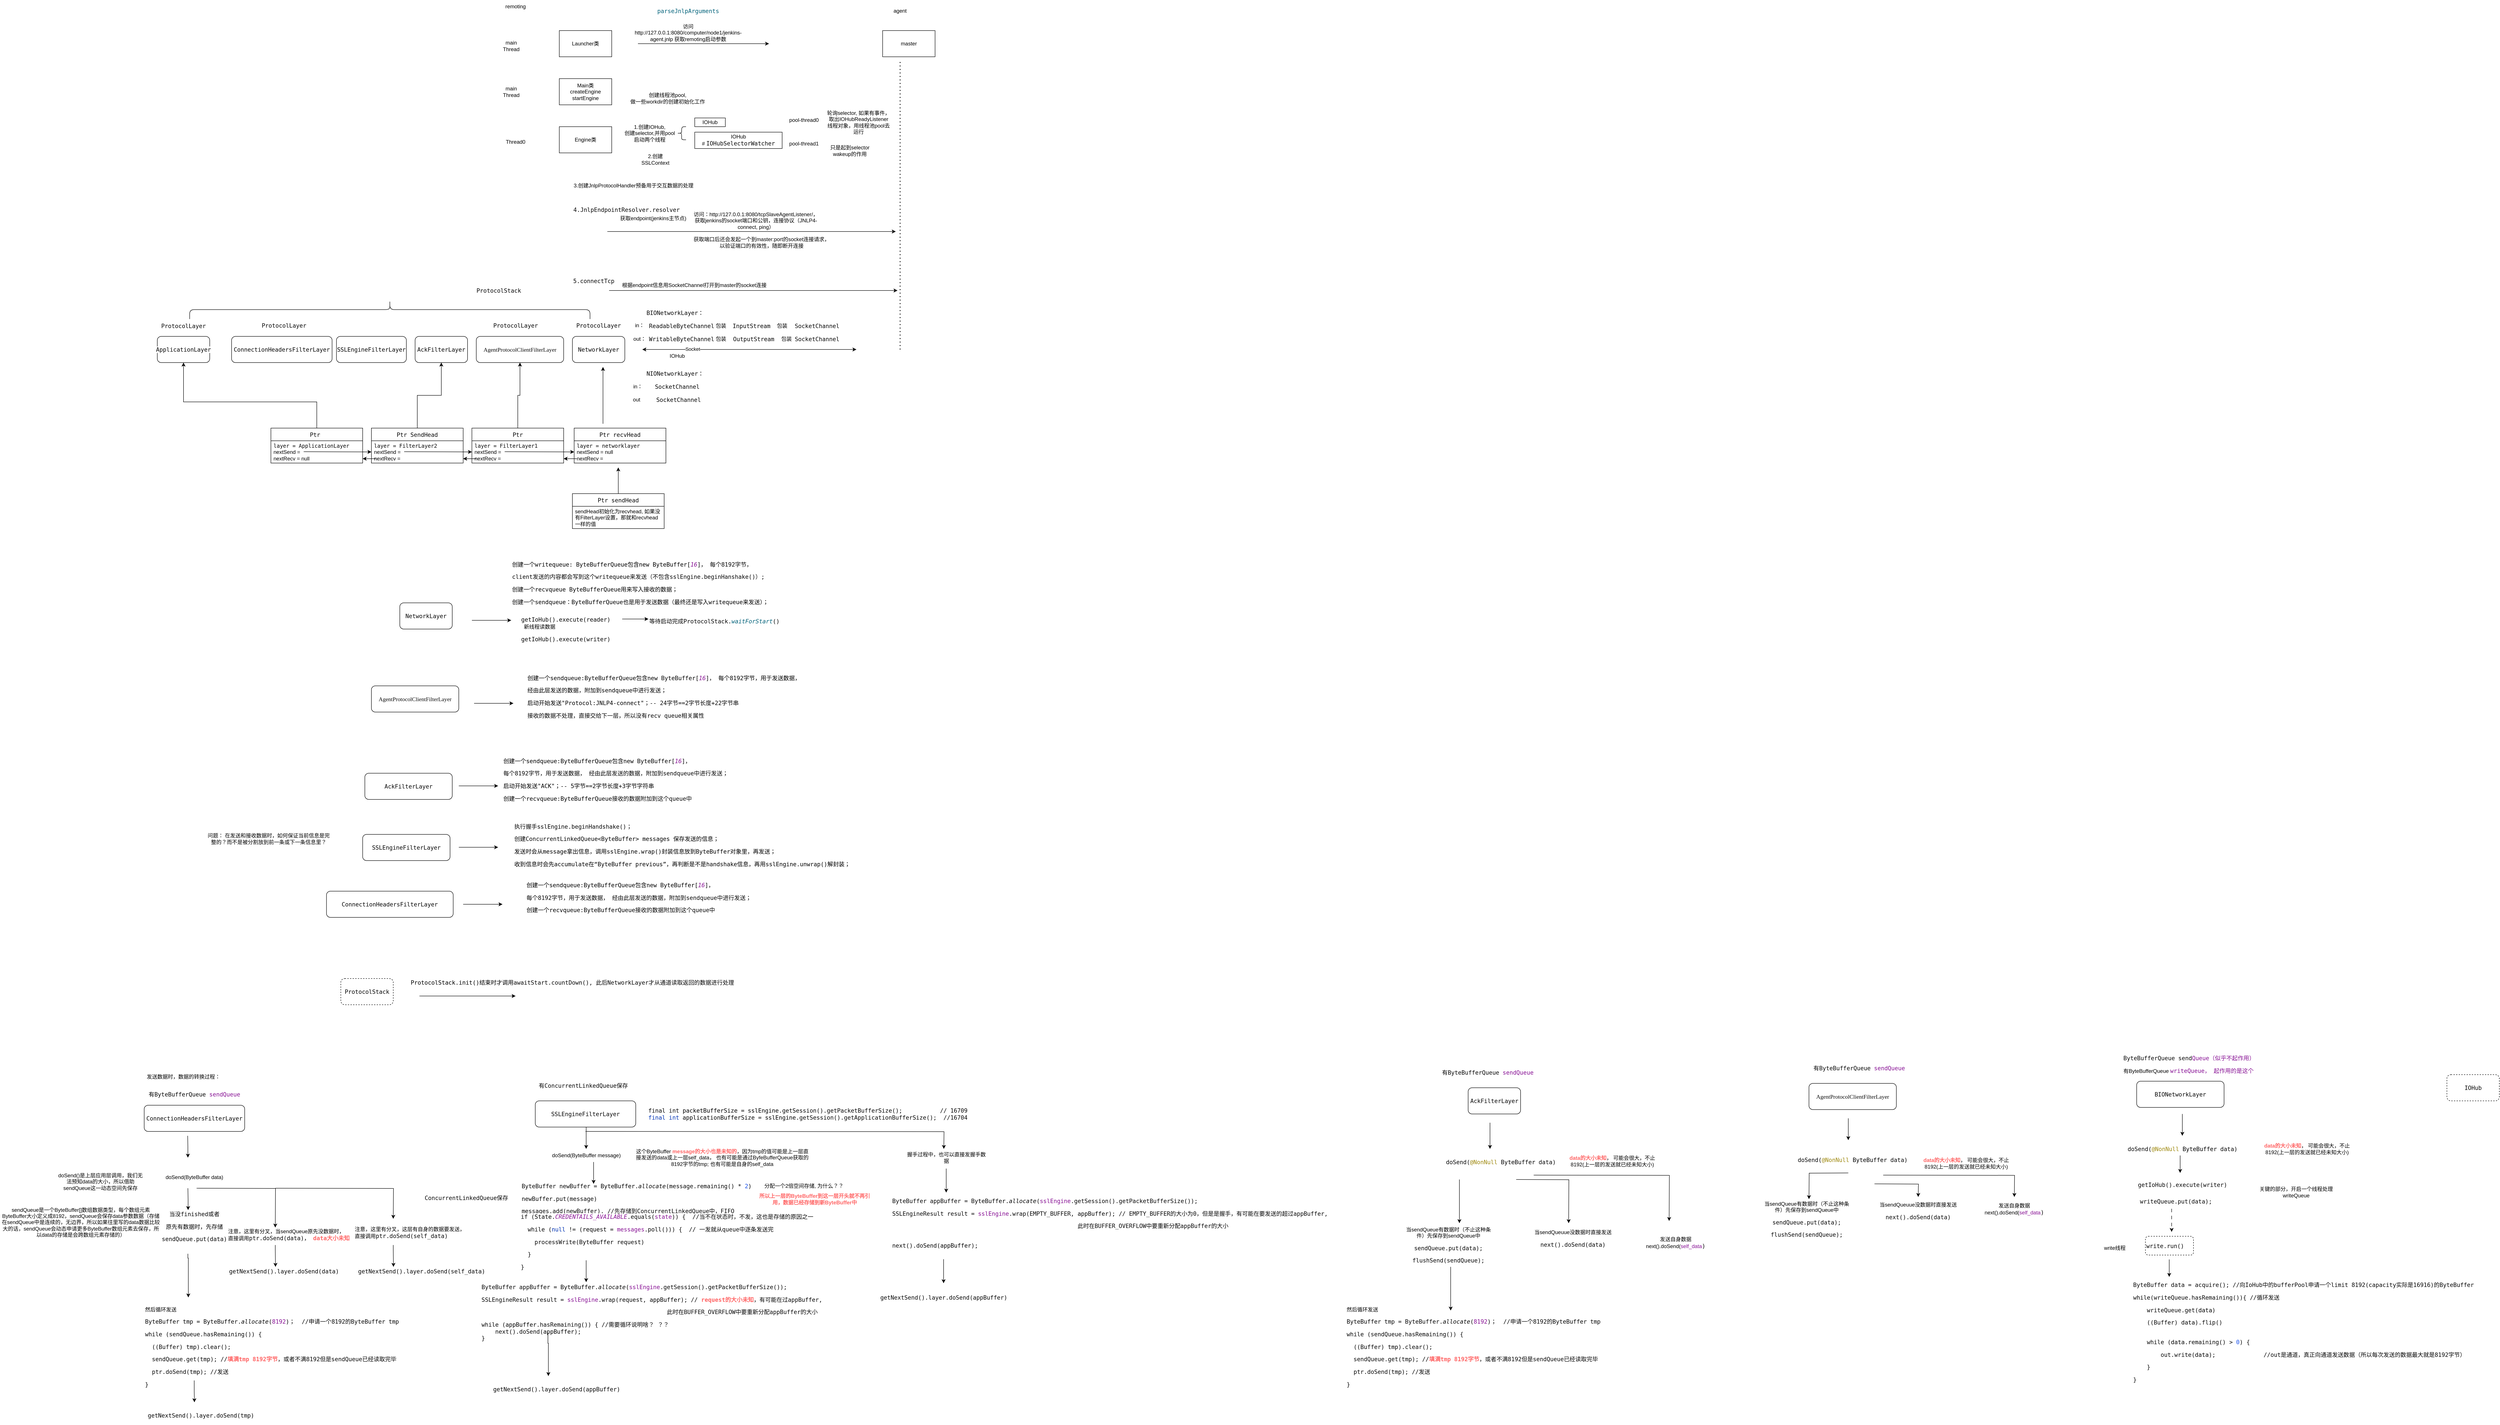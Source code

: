 <mxfile version="22.1.8" type="github">
  <diagram name="第 1 页" id="0g3aWzYnLtcXMj87QazC">
    <mxGraphModel dx="2608" dy="530" grid="1" gridSize="10" guides="1" tooltips="1" connect="1" arrows="1" fold="1" page="1" pageScale="1" pageWidth="827" pageHeight="1169" math="0" shadow="0">
      <root>
        <mxCell id="0" />
        <mxCell id="1" parent="0" />
        <mxCell id="qVIc31OxtEuiZdBQp6vo-1" value="Launcher类" style="rounded=0;whiteSpace=wrap;html=1;" parent="1" vertex="1">
          <mxGeometry x="260" y="150" width="120" height="60" as="geometry" />
        </mxCell>
        <mxCell id="qVIc31OxtEuiZdBQp6vo-2" value="remoting" style="text;html=1;strokeColor=none;fillColor=none;align=center;verticalAlign=middle;whiteSpace=wrap;rounded=0;" parent="1" vertex="1">
          <mxGeometry x="130" y="80" width="60" height="30" as="geometry" />
        </mxCell>
        <mxCell id="qVIc31OxtEuiZdBQp6vo-3" value="main Thread" style="text;html=1;strokeColor=none;fillColor=none;align=center;verticalAlign=middle;whiteSpace=wrap;rounded=0;" parent="1" vertex="1">
          <mxGeometry x="120" y="170" width="60" height="30" as="geometry" />
        </mxCell>
        <mxCell id="qVIc31OxtEuiZdBQp6vo-4" value="agent" style="text;html=1;strokeColor=none;fillColor=none;align=center;verticalAlign=middle;whiteSpace=wrap;rounded=0;" parent="1" vertex="1">
          <mxGeometry x="1010" y="90" width="60" height="30" as="geometry" />
        </mxCell>
        <mxCell id="qVIc31OxtEuiZdBQp6vo-5" value="master" style="rounded=0;whiteSpace=wrap;html=1;" parent="1" vertex="1">
          <mxGeometry x="1000" y="150" width="120" height="60" as="geometry" />
        </mxCell>
        <mxCell id="qVIc31OxtEuiZdBQp6vo-6" value="" style="endArrow=classic;html=1;rounded=0;" parent="1" edge="1">
          <mxGeometry width="50" height="50" relative="1" as="geometry">
            <mxPoint x="440" y="180" as="sourcePoint" />
            <mxPoint x="740" y="180" as="targetPoint" />
          </mxGeometry>
        </mxCell>
        <mxCell id="qVIc31OxtEuiZdBQp6vo-7" value="&lt;pre style=&quot;background-color:#ffffff;color:#080808;font-family:&#39;JetBrains Mono&#39;,monospace;font-size:9.8pt;&quot;&gt;&lt;span style=&quot;color:#00627a;&quot;&gt;parseJnlpArguments&lt;/span&gt;&lt;/pre&gt;" style="text;html=1;strokeColor=none;fillColor=none;align=center;verticalAlign=middle;whiteSpace=wrap;rounded=0;" parent="1" vertex="1">
          <mxGeometry x="480" y="90" width="150" height="30" as="geometry" />
        </mxCell>
        <mxCell id="qVIc31OxtEuiZdBQp6vo-8" value="访问http://127.0.0.1:8080/computer/node1/jenkins-agent.jnlp 获取remoting启动参数" style="text;html=1;strokeColor=none;fillColor=none;align=center;verticalAlign=middle;whiteSpace=wrap;rounded=0;" parent="1" vertex="1">
          <mxGeometry x="430" y="140" width="250" height="30" as="geometry" />
        </mxCell>
        <mxCell id="qVIc31OxtEuiZdBQp6vo-9" value="Main类&lt;br&gt;createEngine&lt;br&gt;startEngine" style="rounded=0;whiteSpace=wrap;html=1;" parent="1" vertex="1">
          <mxGeometry x="260" y="260" width="120" height="60" as="geometry" />
        </mxCell>
        <mxCell id="qVIc31OxtEuiZdBQp6vo-10" value="main Thread" style="text;html=1;strokeColor=none;fillColor=none;align=center;verticalAlign=middle;whiteSpace=wrap;rounded=0;" parent="1" vertex="1">
          <mxGeometry x="120" y="275" width="60" height="30" as="geometry" />
        </mxCell>
        <mxCell id="qVIc31OxtEuiZdBQp6vo-11" value="Engine类" style="rounded=0;whiteSpace=wrap;html=1;" parent="1" vertex="1">
          <mxGeometry x="260" y="370" width="120" height="60" as="geometry" />
        </mxCell>
        <mxCell id="qVIc31OxtEuiZdBQp6vo-12" value="Thread0" style="text;html=1;strokeColor=none;fillColor=none;align=center;verticalAlign=middle;whiteSpace=wrap;rounded=0;" parent="1" vertex="1">
          <mxGeometry x="130" y="390" width="60" height="30" as="geometry" />
        </mxCell>
        <mxCell id="qVIc31OxtEuiZdBQp6vo-13" value="创建线程池pool,&lt;br&gt;做一些workdir的创建初始化工作" style="text;html=1;strokeColor=none;fillColor=none;align=center;verticalAlign=middle;whiteSpace=wrap;rounded=0;" parent="1" vertex="1">
          <mxGeometry x="390" y="290" width="236" height="30" as="geometry" />
        </mxCell>
        <mxCell id="qVIc31OxtEuiZdBQp6vo-14" value="1.创建IOHub,&lt;br&gt;创建selector,并用pool启动两个线程" style="text;html=1;strokeColor=none;fillColor=none;align=center;verticalAlign=middle;whiteSpace=wrap;rounded=0;" parent="1" vertex="1">
          <mxGeometry x="407" y="370" width="120" height="30" as="geometry" />
        </mxCell>
        <mxCell id="qVIc31OxtEuiZdBQp6vo-15" value="2.创建SSLContext" style="text;html=1;strokeColor=none;fillColor=none;align=center;verticalAlign=middle;whiteSpace=wrap;rounded=0;" parent="1" vertex="1">
          <mxGeometry x="450" y="430" width="60" height="30" as="geometry" />
        </mxCell>
        <mxCell id="qVIc31OxtEuiZdBQp6vo-17" value="" style="shape=curlyBracket;whiteSpace=wrap;html=1;rounded=1;labelPosition=left;verticalLabelPosition=middle;align=right;verticalAlign=middle;" parent="1" vertex="1">
          <mxGeometry x="530" y="370" width="20" height="30" as="geometry" />
        </mxCell>
        <mxCell id="qVIc31OxtEuiZdBQp6vo-23" value="IOHub" style="rounded=0;whiteSpace=wrap;html=1;" parent="1" vertex="1">
          <mxGeometry x="570" y="350" width="70" height="20" as="geometry" />
        </mxCell>
        <mxCell id="qVIc31OxtEuiZdBQp6vo-24" value="pool-thread0" style="text;html=1;strokeColor=none;fillColor=none;align=center;verticalAlign=middle;whiteSpace=wrap;rounded=0;" parent="1" vertex="1">
          <mxGeometry x="760" y="340" width="120" height="30" as="geometry" />
        </mxCell>
        <mxCell id="qVIc31OxtEuiZdBQp6vo-25" value="pool-thread1" style="text;html=1;strokeColor=none;fillColor=none;align=center;verticalAlign=middle;whiteSpace=wrap;rounded=0;" parent="1" vertex="1">
          <mxGeometry x="760" y="393.75" width="120" height="30" as="geometry" />
        </mxCell>
        <mxCell id="qVIc31OxtEuiZdBQp6vo-26" value="IOHub #&amp;nbsp;&lt;span style=&quot;background-color: rgb(255, 255, 255); color: rgb(8, 8, 8); font-family: &amp;quot;JetBrains Mono&amp;quot;, monospace; font-size: 9.8pt;&quot;&gt;IOHubSelectorWatcher&lt;/span&gt;" style="rounded=0;whiteSpace=wrap;html=1;" parent="1" vertex="1">
          <mxGeometry x="570" y="382.5" width="200" height="37.5" as="geometry" />
        </mxCell>
        <mxCell id="qVIc31OxtEuiZdBQp6vo-27" value="" style="endArrow=none;dashed=1;html=1;dashPattern=1 3;strokeWidth=2;rounded=0;" parent="1" edge="1">
          <mxGeometry width="50" height="50" relative="1" as="geometry">
            <mxPoint x="1040" y="880" as="sourcePoint" />
            <mxPoint x="1040" y="220" as="targetPoint" />
          </mxGeometry>
        </mxCell>
        <mxCell id="qVIc31OxtEuiZdBQp6vo-28" value="" style="endArrow=classic;html=1;rounded=0;" parent="1" edge="1">
          <mxGeometry width="50" height="50" relative="1" as="geometry">
            <mxPoint x="370" y="610" as="sourcePoint" />
            <mxPoint x="1030" y="610" as="targetPoint" />
          </mxGeometry>
        </mxCell>
        <mxCell id="qVIc31OxtEuiZdBQp6vo-29" value="访问：http://127.0.0.1:8080/tcpSlaveAgentListener/， 获取jenkins的socket端口和公钥，连接协议（JNLP4-connect, ping）" style="text;html=1;strokeColor=none;fillColor=none;align=center;verticalAlign=middle;whiteSpace=wrap;rounded=0;" parent="1" vertex="1">
          <mxGeometry x="560" y="570" width="300" height="30" as="geometry" />
        </mxCell>
        <mxCell id="qVIc31OxtEuiZdBQp6vo-30" value="获取endpoint(jenkins主节点)" style="text;html=1;strokeColor=none;fillColor=none;align=center;verticalAlign=middle;whiteSpace=wrap;rounded=0;" parent="1" vertex="1">
          <mxGeometry x="390" y="560" width="170" height="40" as="geometry" />
        </mxCell>
        <mxCell id="qVIc31OxtEuiZdBQp6vo-31" value="" style="endArrow=classic;html=1;rounded=0;" parent="1" edge="1">
          <mxGeometry width="50" height="50" relative="1" as="geometry">
            <mxPoint x="374" y="745" as="sourcePoint" />
            <mxPoint x="1034" y="745" as="targetPoint" />
          </mxGeometry>
        </mxCell>
        <mxCell id="qVIc31OxtEuiZdBQp6vo-32" value="根据endpoint信息用SocketChannel打开到master的socket连接" style="text;html=1;strokeColor=none;fillColor=none;align=center;verticalAlign=middle;whiteSpace=wrap;rounded=0;" parent="1" vertex="1">
          <mxGeometry x="394" y="710" width="350" height="45" as="geometry" />
        </mxCell>
        <mxCell id="qVIc31OxtEuiZdBQp6vo-33" value="&lt;pre style=&quot;background-color:#ffffff;color:#080808;font-family:&#39;JetBrains Mono&#39;,monospace;font-size:9.8pt;&quot;&gt;5.connectTcp&lt;/pre&gt;" style="text;html=1;strokeColor=none;fillColor=none;align=center;verticalAlign=middle;whiteSpace=wrap;rounded=0;" parent="1" vertex="1">
          <mxGeometry x="294" y="710" width="90" height="25" as="geometry" />
        </mxCell>
        <mxCell id="qVIc31OxtEuiZdBQp6vo-34" value="&lt;pre style=&quot;background-color:#ffffff;color:#080808;font-family:&#39;JetBrains Mono&#39;,monospace;font-size:9.8pt;&quot;&gt;4.JnlpEndpointResolver.resolver&lt;/pre&gt;" style="text;html=1;strokeColor=none;fillColor=none;align=center;verticalAlign=middle;whiteSpace=wrap;rounded=0;" parent="1" vertex="1">
          <mxGeometry x="294" y="540" width="240" height="40" as="geometry" />
        </mxCell>
        <mxCell id="qVIc31OxtEuiZdBQp6vo-35" value="3.创建JnlpProtocolHandler预备用于交互数据的处理" style="text;html=1;strokeColor=none;fillColor=none;align=center;verticalAlign=middle;whiteSpace=wrap;rounded=0;" parent="1" vertex="1">
          <mxGeometry x="290" y="490" width="280" height="30" as="geometry" />
        </mxCell>
        <mxCell id="qVIc31OxtEuiZdBQp6vo-36" value="获取端口后还会发起一个到master:port的socket连接请求，以验证端口的有效性，随即断开连接" style="text;html=1;strokeColor=none;fillColor=none;align=center;verticalAlign=middle;whiteSpace=wrap;rounded=0;" parent="1" vertex="1">
          <mxGeometry x="566" y="620" width="314" height="30" as="geometry" />
        </mxCell>
        <mxCell id="S4PnsvHIbKOA204sQYgr-1" value="" style="endArrow=classic;startArrow=classic;html=1;rounded=0;" parent="1" edge="1">
          <mxGeometry width="50" height="50" relative="1" as="geometry">
            <mxPoint x="450" y="880" as="sourcePoint" />
            <mxPoint x="940" y="880" as="targetPoint" />
          </mxGeometry>
        </mxCell>
        <mxCell id="S4PnsvHIbKOA204sQYgr-30" value="Socket" style="edgeLabel;html=1;align=center;verticalAlign=middle;resizable=0;points=[];" parent="S4PnsvHIbKOA204sQYgr-1" vertex="1" connectable="0">
          <mxGeometry x="-0.531" y="1" relative="1" as="geometry">
            <mxPoint as="offset" />
          </mxGeometry>
        </mxCell>
        <mxCell id="S4PnsvHIbKOA204sQYgr-2" value="&lt;pre style=&quot;background-color:#ffffff;color:#080808;font-family:&#39;JetBrains Mono&#39;,monospace;font-size:9.8pt;&quot;&gt;NetworkLayer&lt;/pre&gt;" style="rounded=1;whiteSpace=wrap;html=1;" parent="1" vertex="1">
          <mxGeometry x="290" y="850" width="120" height="60" as="geometry" />
        </mxCell>
        <mxCell id="S4PnsvHIbKOA204sQYgr-3" value="&lt;pre style=&quot;background-color:#ffffff;color:#080808;font-family:&#39;JetBrains Mono&#39;,monospace;font-size:9.8pt;&quot;&gt;&lt;pre style=&quot;font-family: &amp;quot;JetBrains Mono&amp;quot;, monospace; font-size: 9.8pt;&quot;&gt;&lt;pre style=&quot;font-family: &amp;quot;.AppleSystemUIFont&amp;quot;; font-size: 9.8pt;&quot;&gt;AgentProtocolClientFilterLayer&lt;/pre&gt;&lt;/pre&gt;&lt;/pre&gt;" style="rounded=1;whiteSpace=wrap;html=1;" parent="1" vertex="1">
          <mxGeometry x="70" y="850" width="200" height="60" as="geometry" />
        </mxCell>
        <mxCell id="S4PnsvHIbKOA204sQYgr-4" value="&lt;pre style=&quot;background-color:#ffffff;color:#080808;font-family:&#39;JetBrains Mono&#39;,monospace;font-size:9.8pt;&quot;&gt;&lt;pre style=&quot;font-family: &amp;quot;JetBrains Mono&amp;quot;, monospace; font-size: 9.8pt;&quot;&gt;ApplicationLayer&lt;/pre&gt;&lt;/pre&gt;" style="rounded=1;whiteSpace=wrap;html=1;" parent="1" vertex="1">
          <mxGeometry x="-660" y="850" width="120" height="60" as="geometry" />
        </mxCell>
        <mxCell id="S4PnsvHIbKOA204sQYgr-5" value="&lt;pre style=&quot;background-color:#ffffff;color:#080808;font-family:&#39;JetBrains Mono&#39;,monospace;font-size:9.8pt;&quot;&gt;ProtocolLayer&lt;/pre&gt;" style="text;html=1;strokeColor=none;fillColor=none;align=center;verticalAlign=middle;whiteSpace=wrap;rounded=0;" parent="1" vertex="1">
          <mxGeometry x="-400" y="810" width="60" height="30" as="geometry" />
        </mxCell>
        <mxCell id="S4PnsvHIbKOA204sQYgr-6" value="&lt;pre style=&quot;background-color:#ffffff;color:#080808;font-family:&#39;JetBrains Mono&#39;,monospace;font-size:9.8pt;&quot;&gt;ProtocolLayer&lt;/pre&gt;" style="text;html=1;strokeColor=none;fillColor=none;align=center;verticalAlign=middle;whiteSpace=wrap;rounded=0;" parent="1" vertex="1">
          <mxGeometry x="130" y="810" width="60" height="30" as="geometry" />
        </mxCell>
        <mxCell id="S4PnsvHIbKOA204sQYgr-7" value="&lt;pre style=&quot;background-color:#ffffff;color:#080808;font-family:&#39;JetBrains Mono&#39;,monospace;font-size:9.8pt;&quot;&gt;ProtocolLayer&lt;/pre&gt;" style="text;html=1;strokeColor=none;fillColor=none;align=center;verticalAlign=middle;whiteSpace=wrap;rounded=0;" parent="1" vertex="1">
          <mxGeometry x="320" y="810" width="60" height="30" as="geometry" />
        </mxCell>
        <mxCell id="S4PnsvHIbKOA204sQYgr-8" value="" style="shape=curlyBracket;whiteSpace=wrap;html=1;rounded=1;labelPosition=left;verticalLabelPosition=middle;align=right;verticalAlign=middle;rotation=90;" parent="1" vertex="1">
          <mxGeometry x="-149.37" y="330.63" width="43.13" height="916.25" as="geometry" />
        </mxCell>
        <mxCell id="S4PnsvHIbKOA204sQYgr-9" value="&lt;pre style=&quot;background-color:#ffffff;color:#080808;font-family:&#39;JetBrains Mono&#39;,monospace;font-size:9.8pt;&quot;&gt;ProtocolStack&lt;/pre&gt;" style="text;html=1;strokeColor=none;fillColor=none;align=center;verticalAlign=middle;whiteSpace=wrap;rounded=0;" parent="1" vertex="1">
          <mxGeometry x="63" y="720" width="117" height="50" as="geometry" />
        </mxCell>
        <mxCell id="S4PnsvHIbKOA204sQYgr-10" value="&lt;pre style=&quot;background-color:#ffffff;color:#080808;font-family:&#39;JetBrains Mono&#39;,monospace;font-size:9.8pt;&quot;&gt;&lt;pre style=&quot;font-family: &amp;quot;JetBrains Mono&amp;quot;, monospace; font-size: 9.8pt;&quot;&gt;AckFilterLayer&lt;/pre&gt;&lt;/pre&gt;" style="rounded=1;whiteSpace=wrap;html=1;" parent="1" vertex="1">
          <mxGeometry x="-70" y="850" width="120" height="60" as="geometry" />
        </mxCell>
        <mxCell id="S4PnsvHIbKOA204sQYgr-11" value="&lt;pre style=&quot;background-color:#ffffff;color:#080808;font-family:&#39;JetBrains Mono&#39;,monospace;font-size:9.8pt;&quot;&gt;ProtocolLayer&lt;/pre&gt;" style="text;html=1;strokeColor=none;fillColor=none;align=center;verticalAlign=middle;whiteSpace=wrap;rounded=0;" parent="1" vertex="1">
          <mxGeometry x="-630" y="811" width="60" height="30" as="geometry" />
        </mxCell>
        <mxCell id="S4PnsvHIbKOA204sQYgr-39" style="edgeStyle=orthogonalEdgeStyle;rounded=0;orthogonalLoop=1;jettySize=auto;html=1;" parent="1" edge="1">
          <mxGeometry relative="1" as="geometry">
            <mxPoint x="360" y="920" as="targetPoint" />
            <mxPoint x="360" y="1050" as="sourcePoint" />
          </mxGeometry>
        </mxCell>
        <mxCell id="S4PnsvHIbKOA204sQYgr-17" value="IOHub" style="text;html=1;strokeColor=none;fillColor=none;align=center;verticalAlign=middle;whiteSpace=wrap;rounded=0;" parent="1" vertex="1">
          <mxGeometry x="500" y="880" width="60" height="30" as="geometry" />
        </mxCell>
        <mxCell id="S4PnsvHIbKOA204sQYgr-18" value="&lt;pre style=&quot;background-color:#ffffff;color:#080808;font-family:&#39;JetBrains Mono&#39;,monospace;font-size:9.8pt;&quot;&gt;ReadableByteChannel&lt;/pre&gt;" style="text;html=1;strokeColor=none;fillColor=none;align=center;verticalAlign=middle;whiteSpace=wrap;rounded=0;" parent="1" vertex="1">
          <mxGeometry x="510" y="810.5" width="60" height="30" as="geometry" />
        </mxCell>
        <mxCell id="S4PnsvHIbKOA204sQYgr-19" value="&lt;pre style=&quot;background-color:#ffffff;color:#080808;font-family:&#39;JetBrains Mono&#39;,monospace;font-size:9.8pt;&quot;&gt;WritableByteChannel&lt;/pre&gt;" style="text;html=1;strokeColor=none;fillColor=none;align=center;verticalAlign=middle;whiteSpace=wrap;rounded=0;" parent="1" vertex="1">
          <mxGeometry x="510" y="840.5" width="60" height="30" as="geometry" />
        </mxCell>
        <mxCell id="S4PnsvHIbKOA204sQYgr-20" value="&lt;pre style=&quot;background-color:#ffffff;color:#080808;font-family:&#39;JetBrains Mono&#39;,monospace;font-size:9.8pt;&quot;&gt;InputStream&lt;/pre&gt;" style="text;html=1;strokeColor=none;fillColor=none;align=center;verticalAlign=middle;whiteSpace=wrap;rounded=0;" parent="1" vertex="1">
          <mxGeometry x="670" y="810.5" width="60" height="30" as="geometry" />
        </mxCell>
        <mxCell id="S4PnsvHIbKOA204sQYgr-21" value="&lt;pre style=&quot;background-color:#ffffff;color:#080808;font-family:&#39;JetBrains Mono&#39;,monospace;font-size:9.8pt;&quot;&gt;SocketChannel&lt;/pre&gt;" style="text;html=1;strokeColor=none;fillColor=none;align=center;verticalAlign=middle;whiteSpace=wrap;rounded=0;" parent="1" vertex="1">
          <mxGeometry x="790" y="810.5" width="120" height="30" as="geometry" />
        </mxCell>
        <mxCell id="S4PnsvHIbKOA204sQYgr-23" value="包装" style="text;html=1;strokeColor=none;fillColor=none;align=center;verticalAlign=middle;whiteSpace=wrap;rounded=0;" parent="1" vertex="1">
          <mxGeometry x="600" y="840.5" width="60" height="30" as="geometry" />
        </mxCell>
        <mxCell id="S4PnsvHIbKOA204sQYgr-24" value="包装" style="text;html=1;strokeColor=none;fillColor=none;align=center;verticalAlign=middle;whiteSpace=wrap;rounded=0;" parent="1" vertex="1">
          <mxGeometry x="750" y="840.5" width="60" height="30" as="geometry" />
        </mxCell>
        <mxCell id="S4PnsvHIbKOA204sQYgr-25" value="包装" style="text;html=1;strokeColor=none;fillColor=none;align=center;verticalAlign=middle;whiteSpace=wrap;rounded=0;" parent="1" vertex="1">
          <mxGeometry x="600" y="810.5" width="60" height="30" as="geometry" />
        </mxCell>
        <mxCell id="S4PnsvHIbKOA204sQYgr-26" value="包装" style="text;html=1;strokeColor=none;fillColor=none;align=center;verticalAlign=middle;whiteSpace=wrap;rounded=0;" parent="1" vertex="1">
          <mxGeometry x="740" y="810.5" width="60" height="30" as="geometry" />
        </mxCell>
        <mxCell id="S4PnsvHIbKOA204sQYgr-27" value="&lt;pre style=&quot;background-color:#ffffff;color:#080808;font-family:&#39;JetBrains Mono&#39;,monospace;font-size:9.8pt;&quot;&gt;OutputStream&lt;/pre&gt;" style="text;html=1;strokeColor=none;fillColor=none;align=center;verticalAlign=middle;whiteSpace=wrap;rounded=0;" parent="1" vertex="1">
          <mxGeometry x="650" y="840.5" width="110" height="30" as="geometry" />
        </mxCell>
        <mxCell id="S4PnsvHIbKOA204sQYgr-28" value="&lt;pre style=&quot;background-color:#ffffff;color:#080808;font-family:&#39;JetBrains Mono&#39;,monospace;font-size:9.8pt;&quot;&gt;SocketChannel&lt;/pre&gt;" style="text;html=1;strokeColor=none;fillColor=none;align=center;verticalAlign=middle;whiteSpace=wrap;rounded=0;" parent="1" vertex="1">
          <mxGeometry x="790" y="840.5" width="120" height="30" as="geometry" />
        </mxCell>
        <mxCell id="S4PnsvHIbKOA204sQYgr-31" value="&lt;pre style=&quot;background-color:#ffffff;color:#080808;font-family:&#39;JetBrains Mono&#39;,monospace;font-size:9.8pt;&quot;&gt;BIONetworkLayer：&lt;/pre&gt;" style="text;html=1;strokeColor=none;fillColor=none;align=center;verticalAlign=middle;whiteSpace=wrap;rounded=0;" parent="1" vertex="1">
          <mxGeometry x="450" y="781" width="150" height="29" as="geometry" />
        </mxCell>
        <mxCell id="S4PnsvHIbKOA204sQYgr-32" value="&lt;pre style=&quot;background-color:#ffffff;color:#080808;font-family:&#39;JetBrains Mono&#39;,monospace;font-size:9.8pt;&quot;&gt;NIONetworkLayer：&lt;/pre&gt;" style="text;html=1;strokeColor=none;fillColor=none;align=center;verticalAlign=middle;whiteSpace=wrap;rounded=0;" parent="1" vertex="1">
          <mxGeometry x="450" y="920" width="150" height="30" as="geometry" />
        </mxCell>
        <mxCell id="S4PnsvHIbKOA204sQYgr-33" value="in：" style="text;html=1;strokeColor=none;fillColor=none;align=center;verticalAlign=middle;whiteSpace=wrap;rounded=0;" parent="1" vertex="1">
          <mxGeometry x="414" y="810" width="60" height="30" as="geometry" />
        </mxCell>
        <mxCell id="S4PnsvHIbKOA204sQYgr-34" value="out：" style="text;html=1;strokeColor=none;fillColor=none;align=center;verticalAlign=middle;whiteSpace=wrap;rounded=0;" parent="1" vertex="1">
          <mxGeometry x="414" y="841" width="60" height="30" as="geometry" />
        </mxCell>
        <mxCell id="S4PnsvHIbKOA204sQYgr-35" value="in：" style="text;html=1;strokeColor=none;fillColor=none;align=center;verticalAlign=middle;whiteSpace=wrap;rounded=0;" parent="1" vertex="1">
          <mxGeometry x="410" y="950" width="60" height="30" as="geometry" />
        </mxCell>
        <mxCell id="S4PnsvHIbKOA204sQYgr-36" value="out" style="text;html=1;strokeColor=none;fillColor=none;align=center;verticalAlign=middle;whiteSpace=wrap;rounded=0;" parent="1" vertex="1">
          <mxGeometry x="407" y="980" width="60" height="30" as="geometry" />
        </mxCell>
        <mxCell id="S4PnsvHIbKOA204sQYgr-37" value="&lt;pre style=&quot;background-color:#ffffff;color:#080808;font-family:&#39;JetBrains Mono&#39;,monospace;font-size:9.8pt;&quot;&gt;SocketChannel&lt;/pre&gt;" style="text;html=1;strokeColor=none;fillColor=none;align=center;verticalAlign=middle;whiteSpace=wrap;rounded=0;" parent="1" vertex="1">
          <mxGeometry x="467" y="950" width="126" height="30" as="geometry" />
        </mxCell>
        <mxCell id="S4PnsvHIbKOA204sQYgr-38" value="&lt;pre style=&quot;background-color:#ffffff;color:#080808;font-family:&#39;JetBrains Mono&#39;,monospace;font-size:9.8pt;&quot;&gt;SocketChannel&lt;/pre&gt;" style="text;html=1;strokeColor=none;fillColor=none;align=center;verticalAlign=middle;whiteSpace=wrap;rounded=0;" parent="1" vertex="1">
          <mxGeometry x="470" y="980" width="126" height="30" as="geometry" />
        </mxCell>
        <mxCell id="S4PnsvHIbKOA204sQYgr-44" value="&lt;pre style=&quot;border-color: var(--border-color); font-weight: 400; background-color: rgb(255, 255, 255); color: rgb(8, 8, 8); font-family: &amp;quot;JetBrains Mono&amp;quot;, monospace; font-size: 9.8pt;&quot;&gt;Ptr recvHead&lt;/pre&gt;" style="swimlane;fontStyle=1;align=center;verticalAlign=middle;childLayout=stackLayout;horizontal=1;startSize=29;horizontalStack=0;resizeParent=1;resizeParentMax=0;resizeLast=0;collapsible=0;marginBottom=0;html=1;whiteSpace=wrap;" parent="1" vertex="1">
          <mxGeometry x="294" y="1060" width="210" height="80" as="geometry" />
        </mxCell>
        <mxCell id="S4PnsvHIbKOA204sQYgr-46" value="&lt;font style=&quot;font-size: 12px;&quot;&gt;&lt;font face=&quot;JetBrains Mono, monospace&quot; color=&quot;#080808&quot;&gt;&lt;span style=&quot;background-color: rgb(255, 255, 255);&quot;&gt;layer = networklayer&lt;br&gt;&lt;/span&gt;&lt;/font&gt;nextSend = null&lt;br&gt;nextRecv =&lt;br&gt;&lt;/font&gt;" style="text;html=1;strokeColor=none;fillColor=none;align=left;verticalAlign=middle;spacingLeft=4;spacingRight=4;overflow=hidden;rotatable=0;points=[[0,0.5],[1,0.5]];portConstraint=eastwest;whiteSpace=wrap;" parent="S4PnsvHIbKOA204sQYgr-44" vertex="1">
          <mxGeometry y="29" width="210" height="51" as="geometry" />
        </mxCell>
        <mxCell id="S4PnsvHIbKOA204sQYgr-66" style="edgeStyle=orthogonalEdgeStyle;rounded=0;orthogonalLoop=1;jettySize=auto;html=1;" parent="1" source="S4PnsvHIbKOA204sQYgr-47" edge="1">
          <mxGeometry relative="1" as="geometry">
            <mxPoint x="395" y="1150" as="targetPoint" />
          </mxGeometry>
        </mxCell>
        <mxCell id="S4PnsvHIbKOA204sQYgr-47" value="&lt;pre style=&quot;border-color: var(--border-color); font-weight: 400; background-color: rgb(255, 255, 255); color: rgb(8, 8, 8); font-family: &amp;quot;JetBrains Mono&amp;quot;, monospace; font-size: 9.8pt;&quot;&gt;Ptr sendHead&lt;/pre&gt;" style="swimlane;fontStyle=1;align=center;verticalAlign=middle;childLayout=stackLayout;horizontal=1;startSize=29;horizontalStack=0;resizeParent=1;resizeParentMax=0;resizeLast=0;collapsible=0;marginBottom=0;html=1;whiteSpace=wrap;" parent="1" vertex="1">
          <mxGeometry x="290" y="1210" width="210" height="80" as="geometry" />
        </mxCell>
        <mxCell id="S4PnsvHIbKOA204sQYgr-48" value="&lt;font style=&quot;font-size: 12px;&quot;&gt;sendHead初始化为recvhead, 如果没有FilterLayer设置，那就和recvhead一样的值&lt;br&gt;&lt;/font&gt;" style="text;html=1;strokeColor=none;fillColor=none;align=left;verticalAlign=middle;spacingLeft=4;spacingRight=4;overflow=hidden;rotatable=0;points=[[0,0.5],[1,0.5]];portConstraint=eastwest;whiteSpace=wrap;" parent="S4PnsvHIbKOA204sQYgr-47" vertex="1">
          <mxGeometry y="29" width="210" height="51" as="geometry" />
        </mxCell>
        <mxCell id="S4PnsvHIbKOA204sQYgr-54" style="edgeStyle=orthogonalEdgeStyle;rounded=0;orthogonalLoop=1;jettySize=auto;html=1;entryX=0.5;entryY=1;entryDx=0;entryDy=0;" parent="1" source="S4PnsvHIbKOA204sQYgr-49" target="S4PnsvHIbKOA204sQYgr-3" edge="1">
          <mxGeometry relative="1" as="geometry">
            <mxPoint x="210" y="930" as="targetPoint" />
          </mxGeometry>
        </mxCell>
        <mxCell id="S4PnsvHIbKOA204sQYgr-49" value="&lt;pre style=&quot;border-color: var(--border-color); font-weight: 400; background-color: rgb(255, 255, 255); color: rgb(8, 8, 8); font-family: &amp;quot;JetBrains Mono&amp;quot;, monospace; font-size: 9.8pt;&quot;&gt;Ptr&lt;/pre&gt;" style="swimlane;fontStyle=1;align=center;verticalAlign=middle;childLayout=stackLayout;horizontal=1;startSize=29;horizontalStack=0;resizeParent=1;resizeParentMax=0;resizeLast=0;collapsible=0;marginBottom=0;html=1;whiteSpace=wrap;" parent="1" vertex="1">
          <mxGeometry x="60" y="1060" width="210" height="80" as="geometry" />
        </mxCell>
        <mxCell id="S4PnsvHIbKOA204sQYgr-50" value="&lt;font style=&quot;&quot;&gt;&lt;font style=&quot;&quot; face=&quot;JetBrains Mono, monospace&quot; color=&quot;#080808&quot;&gt;&lt;span style=&quot;background-color: rgb(255, 255, 255);&quot;&gt;layer = FilterLayer1&lt;br&gt;&lt;/span&gt;&lt;/font&gt;nextSend =&amp;nbsp;&lt;br&gt;nextRecv =&lt;br&gt;&lt;/font&gt;" style="text;html=1;strokeColor=none;fillColor=none;align=left;verticalAlign=middle;spacingLeft=4;spacingRight=4;overflow=hidden;rotatable=0;points=[[0,0.5],[1,0.5]];portConstraint=eastwest;whiteSpace=wrap;" parent="S4PnsvHIbKOA204sQYgr-49" vertex="1">
          <mxGeometry y="29" width="210" height="51" as="geometry" />
        </mxCell>
        <mxCell id="S4PnsvHIbKOA204sQYgr-51" value="" style="endArrow=classic;html=1;rounded=0;entryX=0;entryY=0.5;entryDx=0;entryDy=0;" parent="S4PnsvHIbKOA204sQYgr-49" target="S4PnsvHIbKOA204sQYgr-46" edge="1">
          <mxGeometry width="50" height="50" relative="1" as="geometry">
            <mxPoint x="75" y="54" as="sourcePoint" />
            <mxPoint x="125" y="54" as="targetPoint" />
          </mxGeometry>
        </mxCell>
        <mxCell id="S4PnsvHIbKOA204sQYgr-59" value="" style="endArrow=classic;html=1;rounded=0;" parent="S4PnsvHIbKOA204sQYgr-49" edge="1">
          <mxGeometry width="50" height="50" relative="1" as="geometry">
            <mxPoint x="10" y="70" as="sourcePoint" />
            <mxPoint x="-20" y="70" as="targetPoint" />
          </mxGeometry>
        </mxCell>
        <mxCell id="S4PnsvHIbKOA204sQYgr-53" value="" style="endArrow=classic;html=1;rounded=0;" parent="1" edge="1">
          <mxGeometry width="50" height="50" relative="1" as="geometry">
            <mxPoint x="300" y="1130" as="sourcePoint" />
            <mxPoint x="270" y="1130" as="targetPoint" />
          </mxGeometry>
        </mxCell>
        <mxCell id="S4PnsvHIbKOA204sQYgr-58" style="edgeStyle=orthogonalEdgeStyle;rounded=0;orthogonalLoop=1;jettySize=auto;html=1;entryX=0.5;entryY=1;entryDx=0;entryDy=0;" parent="1" source="S4PnsvHIbKOA204sQYgr-55" target="S4PnsvHIbKOA204sQYgr-10" edge="1">
          <mxGeometry relative="1" as="geometry" />
        </mxCell>
        <mxCell id="S4PnsvHIbKOA204sQYgr-55" value="&lt;pre style=&quot;border-color: var(--border-color); font-weight: 400; background-color: rgb(255, 255, 255); color: rgb(8, 8, 8); font-family: &amp;quot;JetBrains Mono&amp;quot;, monospace; font-size: 9.8pt;&quot;&gt;Ptr SendHead&lt;/pre&gt;" style="swimlane;fontStyle=1;align=center;verticalAlign=middle;childLayout=stackLayout;horizontal=1;startSize=29;horizontalStack=0;resizeParent=1;resizeParentMax=0;resizeLast=0;collapsible=0;marginBottom=0;html=1;whiteSpace=wrap;" parent="1" vertex="1">
          <mxGeometry x="-170" y="1060" width="210" height="80" as="geometry" />
        </mxCell>
        <mxCell id="S4PnsvHIbKOA204sQYgr-56" value="&lt;font style=&quot;&quot;&gt;&lt;font style=&quot;&quot; face=&quot;JetBrains Mono, monospace&quot; color=&quot;#080808&quot;&gt;&lt;span style=&quot;background-color: rgb(255, 255, 255);&quot;&gt;layer = FilterLayer2&lt;br&gt;&lt;/span&gt;&lt;/font&gt;nextSend =&amp;nbsp;&lt;br&gt;nextRecv =&lt;br&gt;&lt;/font&gt;" style="text;html=1;strokeColor=none;fillColor=none;align=left;verticalAlign=middle;spacingLeft=4;spacingRight=4;overflow=hidden;rotatable=0;points=[[0,0.5],[1,0.5]];portConstraint=eastwest;whiteSpace=wrap;" parent="S4PnsvHIbKOA204sQYgr-55" vertex="1">
          <mxGeometry y="29" width="210" height="51" as="geometry" />
        </mxCell>
        <mxCell id="S4PnsvHIbKOA204sQYgr-57" value="" style="endArrow=classic;html=1;rounded=0;entryX=0;entryY=0.5;entryDx=0;entryDy=0;" parent="S4PnsvHIbKOA204sQYgr-55" target="S4PnsvHIbKOA204sQYgr-50" edge="1">
          <mxGeometry width="50" height="50" relative="1" as="geometry">
            <mxPoint x="75" y="54" as="sourcePoint" />
            <mxPoint x="125" y="54" as="targetPoint" />
          </mxGeometry>
        </mxCell>
        <mxCell id="S4PnsvHIbKOA204sQYgr-64" style="edgeStyle=orthogonalEdgeStyle;rounded=0;orthogonalLoop=1;jettySize=auto;html=1;" parent="1" source="S4PnsvHIbKOA204sQYgr-60" target="S4PnsvHIbKOA204sQYgr-4" edge="1">
          <mxGeometry relative="1" as="geometry">
            <Array as="points">
              <mxPoint x="-295" y="1000" />
              <mxPoint x="-600" y="1000" />
            </Array>
          </mxGeometry>
        </mxCell>
        <mxCell id="S4PnsvHIbKOA204sQYgr-60" value="&lt;pre style=&quot;border-color: var(--border-color); font-weight: 400; background-color: rgb(255, 255, 255); color: rgb(8, 8, 8); font-family: &amp;quot;JetBrains Mono&amp;quot;, monospace; font-size: 9.8pt;&quot;&gt;Ptr &lt;/pre&gt;" style="swimlane;fontStyle=1;align=center;verticalAlign=middle;childLayout=stackLayout;horizontal=1;startSize=29;horizontalStack=0;resizeParent=1;resizeParentMax=0;resizeLast=0;collapsible=0;marginBottom=0;html=1;whiteSpace=wrap;" parent="1" vertex="1">
          <mxGeometry x="-400" y="1060" width="210" height="80" as="geometry" />
        </mxCell>
        <mxCell id="S4PnsvHIbKOA204sQYgr-61" value="&lt;font style=&quot;&quot;&gt;&lt;font style=&quot;&quot; face=&quot;JetBrains Mono, monospace&quot; color=&quot;#080808&quot;&gt;&lt;span style=&quot;background-color: rgb(255, 255, 255);&quot;&gt;layer = ApplicationLayer&lt;br&gt;&lt;/span&gt;&lt;/font&gt;nextSend =&amp;nbsp;&lt;br&gt;nextRecv = null&lt;br&gt;&lt;/font&gt;" style="text;html=1;strokeColor=none;fillColor=none;align=left;verticalAlign=middle;spacingLeft=4;spacingRight=4;overflow=hidden;rotatable=0;points=[[0,0.5],[1,0.5]];portConstraint=eastwest;whiteSpace=wrap;" parent="S4PnsvHIbKOA204sQYgr-60" vertex="1">
          <mxGeometry y="29" width="210" height="51" as="geometry" />
        </mxCell>
        <mxCell id="S4PnsvHIbKOA204sQYgr-62" value="" style="endArrow=classic;html=1;rounded=0;entryX=0;entryY=0.5;entryDx=0;entryDy=0;" parent="S4PnsvHIbKOA204sQYgr-60" target="S4PnsvHIbKOA204sQYgr-56" edge="1">
          <mxGeometry width="50" height="50" relative="1" as="geometry">
            <mxPoint x="75" y="54" as="sourcePoint" />
            <mxPoint x="125" y="54" as="targetPoint" />
          </mxGeometry>
        </mxCell>
        <mxCell id="S4PnsvHIbKOA204sQYgr-65" value="" style="endArrow=classic;html=1;rounded=0;" parent="1" edge="1">
          <mxGeometry width="50" height="50" relative="1" as="geometry">
            <mxPoint x="-160" y="1130" as="sourcePoint" />
            <mxPoint x="-190" y="1130" as="targetPoint" />
          </mxGeometry>
        </mxCell>
        <mxCell id="LlYnxhrn1TKEqOn0lMnf-1" value="轮询selector, 如果有事件，取出IOHubReadyListener线程对象，&lt;span style=&quot;background-color: initial;&quot;&gt;用线程池pool去运行&lt;/span&gt;" style="text;html=1;strokeColor=none;fillColor=none;align=center;verticalAlign=middle;whiteSpace=wrap;rounded=0;" parent="1" vertex="1">
          <mxGeometry x="870" y="345" width="150" height="30" as="geometry" />
        </mxCell>
        <mxCell id="LlYnxhrn1TKEqOn0lMnf-2" value="只是起到selector wakeup的作用" style="text;html=1;strokeColor=none;fillColor=none;align=center;verticalAlign=middle;whiteSpace=wrap;rounded=0;" parent="1" vertex="1">
          <mxGeometry x="860" y="410" width="130" height="30" as="geometry" />
        </mxCell>
        <mxCell id="FhYZfcETigPhw3zmsrr1-1" value="&lt;pre style=&quot;background-color:#ffffff;color:#080808;font-family:&#39;JetBrains Mono&#39;,monospace;font-size:9.8pt;&quot;&gt;&lt;pre style=&quot;font-family: &amp;quot;JetBrains Mono&amp;quot;, monospace; font-size: 9.8pt;&quot;&gt;SSLEngineFilterLayer&lt;/pre&gt;&lt;/pre&gt;" style="rounded=1;whiteSpace=wrap;html=1;" parent="1" vertex="1">
          <mxGeometry x="-250" y="850" width="160" height="60" as="geometry" />
        </mxCell>
        <mxCell id="FhYZfcETigPhw3zmsrr1-2" value="&lt;pre style=&quot;background-color:#ffffff;color:#080808;font-family:&#39;JetBrains Mono&#39;,monospace;font-size:9.8pt;&quot;&gt;&lt;pre style=&quot;font-family: &amp;quot;JetBrains Mono&amp;quot;, monospace; font-size: 9.8pt;&quot;&gt;ConnectionHeadersFilterLayer&lt;/pre&gt;&lt;/pre&gt;" style="rounded=1;whiteSpace=wrap;html=1;" parent="1" vertex="1">
          <mxGeometry x="-490" y="850" width="230" height="60" as="geometry" />
        </mxCell>
        <mxCell id="FhYZfcETigPhw3zmsrr1-3" value="&lt;pre style=&quot;background-color:#ffffff;color:#080808;font-family:&#39;JetBrains Mono&#39;,monospace;font-size:9.8pt;&quot;&gt;NetworkLayer&lt;/pre&gt;" style="rounded=1;whiteSpace=wrap;html=1;" parent="1" vertex="1">
          <mxGeometry x="-105" y="1460" width="120" height="60" as="geometry" />
        </mxCell>
        <mxCell id="FhYZfcETigPhw3zmsrr1-4" value="" style="endArrow=classic;html=1;rounded=0;" parent="1" edge="1">
          <mxGeometry width="50" height="50" relative="1" as="geometry">
            <mxPoint x="60" y="1500" as="sourcePoint" />
            <mxPoint x="150" y="1500" as="targetPoint" />
          </mxGeometry>
        </mxCell>
        <mxCell id="FhYZfcETigPhw3zmsrr1-6" value="&lt;pre style=&quot;background-color:#ffffff;color:#080808;font-family:&#39;JetBrains Mono&#39;,monospace;font-size:9.8pt;&quot;&gt;getIoHub().execute(reader)&lt;/pre&gt;" style="text;html=1;strokeColor=none;fillColor=none;align=center;verticalAlign=middle;whiteSpace=wrap;rounded=0;" parent="1" vertex="1">
          <mxGeometry x="170" y="1475" width="210" height="45" as="geometry" />
        </mxCell>
        <mxCell id="FhYZfcETigPhw3zmsrr1-7" value="新线程读数据" style="text;html=1;strokeColor=none;fillColor=none;align=center;verticalAlign=middle;whiteSpace=wrap;rounded=0;" parent="1" vertex="1">
          <mxGeometry x="160" y="1500" width="110" height="30" as="geometry" />
        </mxCell>
        <mxCell id="FhYZfcETigPhw3zmsrr1-8" value="" style="endArrow=classic;html=1;rounded=0;" parent="1" edge="1">
          <mxGeometry width="50" height="50" relative="1" as="geometry">
            <mxPoint x="404" y="1497" as="sourcePoint" />
            <mxPoint x="464" y="1497" as="targetPoint" />
          </mxGeometry>
        </mxCell>
        <mxCell id="FhYZfcETigPhw3zmsrr1-9" value="&lt;pre style=&quot;background-color:#ffffff;color:#080808;font-family:&#39;JetBrains Mono&#39;,monospace;font-size:9.8pt;&quot;&gt;等待启动完成ProtocolStack.&lt;span style=&quot;color:#00627a;font-style:italic;&quot;&gt;waitForStart&lt;/span&gt;()&lt;/pre&gt;" style="text;html=1;strokeColor=none;fillColor=none;align=center;verticalAlign=middle;whiteSpace=wrap;rounded=0;" parent="1" vertex="1">
          <mxGeometry x="480" y="1483" width="270" height="37" as="geometry" />
        </mxCell>
        <mxCell id="FhYZfcETigPhw3zmsrr1-10" value="&lt;pre style=&quot;background-color:#ffffff;color:#080808;font-family:&#39;.AppleSystemUIFont&#39;;font-size:9.8pt;&quot;&gt;AgentProtocolClientFilterLayer&lt;/pre&gt;" style="rounded=1;whiteSpace=wrap;html=1;" parent="1" vertex="1">
          <mxGeometry x="-170" y="1650" width="200" height="60" as="geometry" />
        </mxCell>
        <mxCell id="FhYZfcETigPhw3zmsrr1-11" value="" style="endArrow=classic;html=1;rounded=0;" parent="1" edge="1">
          <mxGeometry width="50" height="50" relative="1" as="geometry">
            <mxPoint x="65" y="1690" as="sourcePoint" />
            <mxPoint x="155" y="1690" as="targetPoint" />
          </mxGeometry>
        </mxCell>
        <mxCell id="FhYZfcETigPhw3zmsrr1-13" value="&lt;pre style=&quot;background-color:#ffffff;color:#080808;font-family:&#39;JetBrains Mono&#39;,monospace;font-size:9.8pt;&quot;&gt;getIoHub().execute(writer)&lt;/pre&gt;" style="text;html=1;strokeColor=none;fillColor=none;align=center;verticalAlign=middle;whiteSpace=wrap;rounded=0;" parent="1" vertex="1">
          <mxGeometry x="170" y="1520" width="210" height="45" as="geometry" />
        </mxCell>
        <mxCell id="FhYZfcETigPhw3zmsrr1-16" value="&lt;pre style=&quot;background-color: rgb(255, 255, 255); font-family: &amp;quot;JetBrains Mono&amp;quot;, monospace; font-size: 9.8pt;&quot;&gt;创建一个writequeue: ByteBufferQueue包含new ByteBuffer[&lt;font style=&quot;font-size: 9.8pt;&quot; color=&quot;#871094&quot;&gt;&lt;i&gt;16&lt;/i&gt;&lt;/font&gt;&lt;font style=&quot;font-size: 9.8pt;&quot; color=&quot;#080808&quot;&gt;]， 每个8192字节，&lt;/font&gt;&lt;/pre&gt;&lt;pre style=&quot;background-color: rgb(255, 255, 255); font-family: &amp;quot;JetBrains Mono&amp;quot;, monospace; font-size: 9.8pt;&quot;&gt;&lt;font style=&quot;font-size: 9.8pt;&quot; color=&quot;#080808&quot;&gt;client发送的内容都会写到这个writequeue来发送（不包含sslEngine.beginHanshake()）;&lt;/font&gt;&lt;/pre&gt;&lt;pre style=&quot;background-color: rgb(255, 255, 255); font-family: &amp;quot;JetBrains Mono&amp;quot;, monospace; font-size: 9.8pt;&quot;&gt;创建一个recvqueue ByteBufferQueue用来写入接收的数据；&lt;/pre&gt;&lt;pre style=&quot;background-color: rgb(255, 255, 255); font-family: &amp;quot;JetBrains Mono&amp;quot;, monospace; font-size: 9.8pt;&quot;&gt;创建一个sendqueue：ByteBufferQueue也是用于发送数据（最终还是写入writequeue来发送）；&lt;/pre&gt;" style="text;html=1;strokeColor=none;fillColor=none;align=left;verticalAlign=middle;whiteSpace=wrap;rounded=0;" parent="1" vertex="1">
          <mxGeometry x="150" y="1370" width="698" height="90" as="geometry" />
        </mxCell>
        <mxCell id="FhYZfcETigPhw3zmsrr1-17" value="&lt;pre style=&quot;background-color: rgb(255, 255, 255); font-family: &amp;quot;JetBrains Mono&amp;quot;, monospace; font-size: 9.8pt;&quot;&gt;创建一个sendqueue:ByteBufferQueue包含new ByteBuffer[&lt;font style=&quot;font-size: 9.8pt;&quot; color=&quot;#871094&quot;&gt;&lt;i&gt;16&lt;/i&gt;&lt;/font&gt;&lt;font style=&quot;font-size: 9.8pt;&quot; color=&quot;#080808&quot;&gt;]， &lt;/font&gt;每个8192字节，用于发送数据， &lt;/pre&gt;&lt;pre style=&quot;background-color: rgb(255, 255, 255); font-family: &amp;quot;JetBrains Mono&amp;quot;, monospace; font-size: 9.8pt;&quot;&gt;经由此层发送的数据，附加到sendqueue中进行发送；&lt;/pre&gt;&lt;pre style=&quot;background-color: rgb(255, 255, 255); font-family: &amp;quot;JetBrains Mono&amp;quot;, monospace; font-size: 9.8pt;&quot;&gt;启动开始发送&quot;Protocol:JNLP4-connect&quot;&lt;span style=&quot;color: rgb(8, 8, 8); font-size: 9.8pt;&quot;&gt;；-- 24字节==2字节长度+22字节串&lt;/span&gt;&lt;/pre&gt;&lt;font face=&quot;JetBrains Mono, monospace&quot; color=&quot;#080808&quot;&gt;&lt;/font&gt;&lt;pre style=&quot;background-color: rgb(255, 255, 255); font-family: &amp;quot;JetBrains Mono&amp;quot;, monospace; font-size: 9.8pt;&quot;&gt;&lt;font style=&quot;font-size: 9.8pt;&quot; color=&quot;#080808&quot;&gt;接收的数据不处理，直接交给下一层，所以没有recv queue相关属性&lt;/font&gt;&lt;/pre&gt;" style="text;html=1;strokeColor=none;fillColor=none;align=left;verticalAlign=middle;whiteSpace=wrap;rounded=0;" parent="1" vertex="1">
          <mxGeometry x="185" y="1630" width="740" height="90" as="geometry" />
        </mxCell>
        <mxCell id="tP1lmiw2_yDiyHUFnw0z-1" value="&lt;pre style=&quot;background-color:#ffffff;color:#080808;font-family:&#39;.AppleSystemUIFont&#39;;font-size:9.8pt;&quot;&gt;&lt;pre style=&quot;font-family: &amp;quot;JetBrains Mono&amp;quot;, monospace; font-size: 9.8pt;&quot;&gt;AckFilterLayer&lt;/pre&gt;&lt;/pre&gt;" style="rounded=1;whiteSpace=wrap;html=1;" parent="1" vertex="1">
          <mxGeometry x="-185" y="1850" width="200" height="60" as="geometry" />
        </mxCell>
        <mxCell id="tP1lmiw2_yDiyHUFnw0z-2" value="&lt;pre style=&quot;background-color: rgb(255, 255, 255); font-family: &amp;quot;JetBrains Mono&amp;quot;, monospace; font-size: 9.8pt;&quot;&gt;创建一个sendqueue:ByteBufferQueue包含new ByteBuffer[&lt;font style=&quot;font-size: 9.8pt;&quot; color=&quot;#871094&quot;&gt;&lt;i&gt;16&lt;/i&gt;&lt;/font&gt;&lt;font style=&quot;font-size: 9.8pt;&quot; color=&quot;#080808&quot;&gt;]， &lt;/font&gt;&lt;/pre&gt;&lt;pre style=&quot;background-color: rgb(255, 255, 255); font-family: &amp;quot;JetBrains Mono&amp;quot;, monospace; font-size: 9.8pt;&quot;&gt;&lt;font style=&quot;font-size: 9.8pt;&quot; color=&quot;#080808&quot;&gt;每个8192字节，用于发送数据， 经由此层发送的数据，附加到sendqueue中进行发送；&lt;/font&gt;&lt;/pre&gt;&lt;pre style=&quot;background-color: rgb(255, 255, 255); font-family: &amp;quot;JetBrains Mono&amp;quot;, monospace; font-size: 9.8pt;&quot;&gt;&lt;pre style=&quot;border-color: var(--border-color); font-family: &amp;quot;JetBrains Mono&amp;quot;, monospace; font-size: 9.8pt;&quot;&gt;启动开始发送&quot;ACK&quot;；-- 5字节==2字节长度+3字节字符串&lt;/pre&gt;&lt;/pre&gt;&lt;pre style=&quot;background-color: rgb(255, 255, 255); font-family: &amp;quot;JetBrains Mono&amp;quot;, monospace; font-size: 9.8pt;&quot;&gt;创建一个recvqueue:ByteBufferQueue&lt;font style=&quot;font-size: 9.8pt;&quot; color=&quot;#080808&quot;&gt;接收的数据附加到这个queue中&lt;/font&gt;&lt;/pre&gt;" style="text;html=1;strokeColor=none;fillColor=none;align=left;verticalAlign=middle;whiteSpace=wrap;rounded=0;" parent="1" vertex="1">
          <mxGeometry x="130" y="1820" width="569" height="90" as="geometry" />
        </mxCell>
        <mxCell id="tP1lmiw2_yDiyHUFnw0z-3" value="" style="endArrow=classic;html=1;rounded=0;" parent="1" edge="1">
          <mxGeometry width="50" height="50" relative="1" as="geometry">
            <mxPoint x="30" y="1879" as="sourcePoint" />
            <mxPoint x="120" y="1879" as="targetPoint" />
          </mxGeometry>
        </mxCell>
        <mxCell id="tP1lmiw2_yDiyHUFnw0z-4" value="&lt;pre style=&quot;background-color:#ffffff;color:#080808;font-family:&#39;.AppleSystemUIFont&#39;;font-size:9.8pt;&quot;&gt;&lt;pre style=&quot;font-family: &amp;quot;JetBrains Mono&amp;quot;, monospace; font-size: 9.8pt;&quot;&gt;SSLEngineFilterLayer&lt;/pre&gt;&lt;/pre&gt;" style="rounded=1;whiteSpace=wrap;html=1;" parent="1" vertex="1">
          <mxGeometry x="-190" y="1990" width="200" height="60" as="geometry" />
        </mxCell>
        <mxCell id="tP1lmiw2_yDiyHUFnw0z-5" value="&lt;pre style=&quot;background-color: rgb(255, 255, 255); font-family: &amp;quot;JetBrains Mono&amp;quot;, monospace; font-size: 9.8pt;&quot;&gt;&lt;pre style=&quot;color: rgb(8, 8, 8); font-family: &amp;quot;JetBrains Mono&amp;quot;, monospace; font-size: 9.8pt;&quot;&gt;执行握手sslEngine.beginHandshake()；&lt;/pre&gt;&lt;/pre&gt;&lt;pre style=&quot;background-color: rgb(255, 255, 255); font-family: &amp;quot;JetBrains Mono&amp;quot;, monospace; font-size: 9.8pt;&quot;&gt;&lt;span style=&quot;color: rgb(8, 8, 8);&quot;&gt;创建ConcurrentLinkedQueue&amp;lt;&lt;span style=&quot;color:#000000;&quot;&gt;ByteBuffer&amp;gt; messages 保存发送的信息；&lt;/span&gt;&lt;/span&gt;&lt;/pre&gt;&lt;pre style=&quot;background-color: rgb(255, 255, 255); font-family: &amp;quot;JetBrains Mono&amp;quot;, monospace; font-size: 9.8pt;&quot;&gt;发送时会从message拿出信息，调用sslEngine.wrap()封装信息放到ByteBuffer对象里，再发送；&lt;/pre&gt;&lt;pre style=&quot;background-color: rgb(255, 255, 255); font-family: &amp;quot;JetBrains Mono&amp;quot;, monospace; font-size: 9.8pt;&quot;&gt;收到信息时会先accumulate在“ByteBuffer previous”，再判断是不是handshake信息，再用sslEngine.unwrap()解封装；&lt;/pre&gt;" style="text;html=1;strokeColor=none;fillColor=none;align=left;verticalAlign=middle;whiteSpace=wrap;rounded=0;" parent="1" vertex="1">
          <mxGeometry x="155" y="1960" width="570" height="110" as="geometry" />
        </mxCell>
        <mxCell id="tP1lmiw2_yDiyHUFnw0z-6" value="" style="endArrow=classic;html=1;rounded=0;" parent="1" edge="1">
          <mxGeometry width="50" height="50" relative="1" as="geometry">
            <mxPoint x="30" y="2019.5" as="sourcePoint" />
            <mxPoint x="120" y="2019.5" as="targetPoint" />
          </mxGeometry>
        </mxCell>
        <mxCell id="tP1lmiw2_yDiyHUFnw0z-7" value="&lt;pre style=&quot;background-color:#ffffff;color:#080808;font-family:&#39;JetBrains Mono&#39;,monospace;font-size:9.8pt;&quot;&gt;ConnectionHeadersFilterLayer&lt;/pre&gt;" style="rounded=1;whiteSpace=wrap;html=1;" parent="1" vertex="1">
          <mxGeometry x="-272.8" y="2120" width="290" height="60" as="geometry" />
        </mxCell>
        <mxCell id="tP1lmiw2_yDiyHUFnw0z-8" value="&lt;pre style=&quot;background-color: rgb(255, 255, 255); font-family: &amp;quot;JetBrains Mono&amp;quot;, monospace; font-size: 9.8pt;&quot;&gt;创建一个sendqueue:ByteBufferQueue包含new ByteBuffer[&lt;font style=&quot;font-size: 9.8pt;&quot; color=&quot;#871094&quot;&gt;&lt;i&gt;16&lt;/i&gt;&lt;/font&gt;&lt;font style=&quot;font-size: 9.8pt;&quot; color=&quot;#080808&quot;&gt;]， &lt;/font&gt;&lt;/pre&gt;&lt;pre style=&quot;background-color: rgb(255, 255, 255); font-family: &amp;quot;JetBrains Mono&amp;quot;, monospace; font-size: 9.8pt;&quot;&gt;&lt;font style=&quot;font-size: 9.8pt;&quot; color=&quot;#080808&quot;&gt;每个8192字节，用于发送数据， 经由此层发送的数据，附加到sendqueue中进行发送；&lt;/font&gt;&lt;/pre&gt;&lt;pre style=&quot;background-color: rgb(255, 255, 255); font-family: &amp;quot;JetBrains Mono&amp;quot;, monospace; font-size: 9.8pt;&quot;&gt;创建一个recvqueue:ByteBufferQueue&lt;font style=&quot;font-size: 9.8pt;&quot; color=&quot;#080808&quot;&gt;接收的数据附加到这个queue中&lt;/font&gt;&lt;/pre&gt;" style="text;html=1;strokeColor=none;fillColor=none;align=left;verticalAlign=middle;whiteSpace=wrap;rounded=0;" parent="1" vertex="1">
          <mxGeometry x="182.5" y="2090" width="569" height="90" as="geometry" />
        </mxCell>
        <mxCell id="tP1lmiw2_yDiyHUFnw0z-9" value="" style="endArrow=classic;html=1;rounded=0;" parent="1" edge="1">
          <mxGeometry width="50" height="50" relative="1" as="geometry">
            <mxPoint x="40" y="2150" as="sourcePoint" />
            <mxPoint x="130" y="2150" as="targetPoint" />
          </mxGeometry>
        </mxCell>
        <mxCell id="tP1lmiw2_yDiyHUFnw0z-10" value="问题： 在发送和接收数据时，如何保证当前信息是完整的？而不是被分割放到前一条或下一条信息里？" style="text;html=1;strokeColor=none;fillColor=none;align=center;verticalAlign=middle;whiteSpace=wrap;rounded=0;" parent="1" vertex="1">
          <mxGeometry x="-550" y="1960" width="290" height="80" as="geometry" />
        </mxCell>
        <mxCell id="tP1lmiw2_yDiyHUFnw0z-12" value="&lt;pre style=&quot;background-color:#ffffff;color:#080808;font-family:&#39;JetBrains Mono&#39;,monospace;font-size:9.8pt;&quot;&gt;ProtocolStack&lt;/pre&gt;" style="rounded=1;whiteSpace=wrap;html=1;dashed=1;" parent="1" vertex="1">
          <mxGeometry x="-240" y="2320" width="120" height="60" as="geometry" />
        </mxCell>
        <mxCell id="tP1lmiw2_yDiyHUFnw0z-13" value="" style="endArrow=classic;html=1;rounded=0;" parent="1" edge="1">
          <mxGeometry width="50" height="50" relative="1" as="geometry">
            <mxPoint x="-60" y="2360" as="sourcePoint" />
            <mxPoint x="160" y="2360" as="targetPoint" />
          </mxGeometry>
        </mxCell>
        <mxCell id="tP1lmiw2_yDiyHUFnw0z-14" value="&lt;pre style=&quot;background-color:#ffffff;color:#080808;font-family:&#39;JetBrains Mono&#39;,monospace;font-size:9.8pt;&quot;&gt;&lt;span style=&quot;color:#000000;&quot;&gt;ProtocolStack.init()结束时才调用&lt;/span&gt;awaitStart.countDown(), 此后NetworkLayer才从通道读取返回的数据进行处理&lt;/pre&gt;" style="text;html=1;strokeColor=none;fillColor=none;align=center;verticalAlign=middle;whiteSpace=wrap;rounded=0;" parent="1" vertex="1">
          <mxGeometry x="60" y="2308" width="460" height="42" as="geometry" />
        </mxCell>
        <mxCell id="62yxdlusjtpypa1GuYyr-1" value="&lt;pre style=&quot;background-color:#ffffff;color:#080808;font-family:&#39;JetBrains Mono&#39;,monospace;font-size:9.8pt;&quot;&gt;&lt;pre style=&quot;font-family: &amp;quot;JetBrains Mono&amp;quot;, monospace; font-size: 9.8pt;&quot;&gt;ConnectionHeadersFilterLayer&lt;/pre&gt;&lt;/pre&gt;" style="rounded=1;whiteSpace=wrap;html=1;" parent="1" vertex="1">
          <mxGeometry x="-690" y="2610" width="230" height="60" as="geometry" />
        </mxCell>
        <mxCell id="62yxdlusjtpypa1GuYyr-2" value="发送数据时，数据的转换过程：" style="text;html=1;strokeColor=none;fillColor=none;align=center;verticalAlign=middle;whiteSpace=wrap;rounded=0;" parent="1" vertex="1">
          <mxGeometry x="-710" y="2530" width="220" height="30" as="geometry" />
        </mxCell>
        <mxCell id="62yxdlusjtpypa1GuYyr-3" value="doSend(ByteBuffer data)" style="text;html=1;strokeColor=none;fillColor=none;align=center;verticalAlign=middle;whiteSpace=wrap;rounded=0;" parent="1" vertex="1">
          <mxGeometry x="-650" y="2760" width="150" height="30" as="geometry" />
        </mxCell>
        <mxCell id="62yxdlusjtpypa1GuYyr-5" value="" style="endArrow=classic;html=1;rounded=0;edgeStyle=orthogonalEdgeStyle;" parent="1" edge="1">
          <mxGeometry width="50" height="50" relative="1" as="geometry">
            <mxPoint x="-590.5" y="2680" as="sourcePoint" />
            <mxPoint x="-590" y="2730" as="targetPoint" />
          </mxGeometry>
        </mxCell>
        <mxCell id="62yxdlusjtpypa1GuYyr-7" value="" style="endArrow=classic;html=1;rounded=0;edgeStyle=orthogonalEdgeStyle;" parent="1" edge="1">
          <mxGeometry width="50" height="50" relative="1" as="geometry">
            <mxPoint x="-590" y="2800" as="sourcePoint" />
            <mxPoint x="-589.5" y="2850" as="targetPoint" />
          </mxGeometry>
        </mxCell>
        <mxCell id="62yxdlusjtpypa1GuYyr-8" value="&lt;pre style=&quot;background-color:#ffffff;color:#080808;font-family:&#39;JetBrains Mono&#39;,monospace;font-size:9.8pt;&quot;&gt;当没finished或者&lt;/pre&gt;&lt;pre style=&quot;background-color:#ffffff;color:#080808;font-family:&#39;JetBrains Mono&#39;,monospace;font-size:9.8pt;&quot;&gt;原先有数据时，先存储&lt;/pre&gt;&lt;pre style=&quot;background-color:#ffffff;color:#080808;font-family:&#39;JetBrains Mono&#39;,monospace;font-size:9.8pt;&quot;&gt;sendQueue.put(data)&lt;/pre&gt;" style="text;html=1;strokeColor=none;fillColor=none;align=center;verticalAlign=middle;whiteSpace=wrap;rounded=0;" parent="1" vertex="1">
          <mxGeometry x="-640" y="2853" width="130" height="70" as="geometry" />
        </mxCell>
        <mxCell id="62yxdlusjtpypa1GuYyr-9" value="sendQueue是一个ByteBuffer[]数组数据类型，每个数组元素ByteBuffer大小定义成8192，sendQueue会保存data参数数据（存储在sendQueue中是连续的，无边界，所以如果往里写的data数据比较大的话，sendQueue会动态申请更多ByteBuffer数组元素去保存，所以data的存储是会跨数组元素存储的）" style="text;html=1;strokeColor=none;fillColor=none;align=center;verticalAlign=middle;whiteSpace=wrap;rounded=0;" parent="1" vertex="1">
          <mxGeometry x="-1020" y="2833" width="370" height="90" as="geometry" />
        </mxCell>
        <mxCell id="62yxdlusjtpypa1GuYyr-10" value="" style="endArrow=classic;html=1;rounded=0;edgeStyle=orthogonalEdgeStyle;" parent="1" edge="1">
          <mxGeometry width="50" height="50" relative="1" as="geometry">
            <mxPoint x="-590" y="2950" as="sourcePoint" />
            <mxPoint x="-589" y="3050" as="targetPoint" />
            <Array as="points">
              <mxPoint x="-590" y="2960" />
              <mxPoint x="-589" y="2960" />
            </Array>
          </mxGeometry>
        </mxCell>
        <mxCell id="62yxdlusjtpypa1GuYyr-11" value="然后循环发送&lt;br&gt;&lt;pre style=&quot;background-color:#ffffff;color:#080808;font-family:&#39;JetBrains Mono&#39;,monospace;font-size:9.8pt;&quot;&gt;&lt;pre style=&quot;font-family: &amp;quot;JetBrains Mono&amp;quot;, monospace; font-size: 9.8pt;&quot;&gt;ByteBuffer tmp = ByteBuffer.&lt;span style=&quot;font-style:italic;&quot;&gt;allocate&lt;/span&gt;(&lt;span style=&quot;color:#871094;&quot;&gt;8192&lt;/span&gt;)；  //申请一个8192的ByteBuffer tmp&lt;/pre&gt;&lt;/pre&gt;&lt;pre style=&quot;background-color:#ffffff;color:#080808;font-family:&#39;JetBrains Mono&#39;,monospace;font-size:9.8pt;&quot;&gt;while (sendQueue.hasRemaining()) {&lt;/pre&gt;&lt;pre style=&quot;background-color: rgb(255, 255, 255); font-family: &amp;quot;JetBrains Mono&amp;quot;, monospace; font-size: 9.8pt;&quot;&gt;&lt;pre style=&quot;color: rgb(8, 8, 8); font-family: &amp;quot;JetBrains Mono&amp;quot;, monospace; font-size: 9.8pt;&quot;&gt;  ((Buffer) &lt;span style=&quot;color:#000000;&quot;&gt;tmp&lt;/span&gt;).clear();&lt;/pre&gt;&lt;pre style=&quot;font-family: &amp;quot;JetBrains Mono&amp;quot;, monospace; font-size: 9.8pt;&quot;&gt;&lt;font color=&quot;#080808&quot;&gt;  sendQueue.get(tmp); //&lt;/font&gt;&lt;b style=&quot;&quot;&gt;&lt;font color=&quot;#ff6666&quot;&gt;填满tmp 8192字节&lt;/font&gt;&lt;/b&gt;&lt;font color=&quot;#080808&quot;&gt;，或者不满8192但是sendQueue已经读取完毕&lt;/font&gt;&lt;/pre&gt;&lt;pre style=&quot;color: rgb(8, 8, 8); font-family: &amp;quot;JetBrains Mono&amp;quot;, monospace; font-size: 9.8pt;&quot;&gt;  ptr.doSend(&lt;span style=&quot;color:#000000;&quot;&gt;tmp&lt;/span&gt;); //发送&lt;/pre&gt;&lt;/pre&gt;&lt;pre style=&quot;background-color:#ffffff;color:#080808;font-family:&#39;JetBrains Mono&#39;,monospace;font-size:9.8pt;&quot;&gt;}&lt;/pre&gt;" style="text;html=1;strokeColor=none;fillColor=none;align=left;verticalAlign=middle;whiteSpace=wrap;rounded=0;" parent="1" vertex="1">
          <mxGeometry x="-690" y="3060" width="610" height="220" as="geometry" />
        </mxCell>
        <mxCell id="62yxdlusjtpypa1GuYyr-12" value="doSend()是上层应用层调用，我们无法预知data的大小，所以借助sendQueue这一动态空间先保存" style="text;html=1;strokeColor=none;fillColor=none;align=center;verticalAlign=middle;whiteSpace=wrap;rounded=0;" parent="1" vertex="1">
          <mxGeometry x="-890" y="2760" width="200" height="50" as="geometry" />
        </mxCell>
        <mxCell id="62yxdlusjtpypa1GuYyr-14" value="&lt;pre style=&quot;background-color:#ffffff;color:#080808;font-family:&#39;JetBrains Mono&#39;,monospace;font-size:9.8pt;&quot;&gt;getNextSend().layer.doSend(tmp)&lt;/pre&gt;" style="text;html=1;strokeColor=none;fillColor=none;align=center;verticalAlign=middle;whiteSpace=wrap;rounded=0;" parent="1" vertex="1">
          <mxGeometry x="-700" y="3300" width="280" height="40" as="geometry" />
        </mxCell>
        <mxCell id="62yxdlusjtpypa1GuYyr-15" value="" style="endArrow=classic;html=1;rounded=0;edgeStyle=orthogonalEdgeStyle;" parent="1" edge="1">
          <mxGeometry width="50" height="50" relative="1" as="geometry">
            <mxPoint x="-575.5" y="3240" as="sourcePoint" />
            <mxPoint x="-575" y="3290" as="targetPoint" />
            <Array as="points">
              <mxPoint x="-575" y="3265" />
              <mxPoint x="-575" y="3265" />
            </Array>
          </mxGeometry>
        </mxCell>
        <mxCell id="62yxdlusjtpypa1GuYyr-16" value="&lt;pre style=&quot;background-color:#ffffff;color:#080808;font-family:&#39;JetBrains Mono&#39;,monospace;font-size:9.8pt;&quot;&gt;&lt;pre style=&quot;font-family: &amp;quot;JetBrains Mono&amp;quot;, monospace; font-size: 9.8pt;&quot;&gt;&lt;pre style=&quot;border-color: var(--border-color); font-size: 9.8pt; font-family: &amp;quot;JetBrains Mono&amp;quot;, monospace;&quot;&gt;SSLEngineFilterLayer&lt;/pre&gt;&lt;/pre&gt;&lt;/pre&gt;" style="rounded=1;whiteSpace=wrap;html=1;" parent="1" vertex="1">
          <mxGeometry x="205" y="2600" width="230" height="60" as="geometry" />
        </mxCell>
        <mxCell id="62yxdlusjtpypa1GuYyr-17" value="doSend(ByteBuffer&amp;nbsp;message&lt;span style=&quot;background-color: initial;&quot;&gt;)&lt;/span&gt;" style="text;html=1;strokeColor=none;fillColor=none;align=center;verticalAlign=middle;whiteSpace=wrap;rounded=0;" parent="1" vertex="1">
          <mxGeometry x="234" y="2710" width="176" height="30" as="geometry" />
        </mxCell>
        <mxCell id="62yxdlusjtpypa1GuYyr-19" value="" style="endArrow=classic;html=1;rounded=0;edgeStyle=orthogonalEdgeStyle;" parent="1" edge="1">
          <mxGeometry width="50" height="50" relative="1" as="geometry">
            <mxPoint x="-570" y="2800" as="sourcePoint" />
            <mxPoint x="-390" y="2890" as="targetPoint" />
          </mxGeometry>
        </mxCell>
        <mxCell id="62yxdlusjtpypa1GuYyr-20" value="注意，这里有分叉，当sendQueue原先没数据时，&lt;br&gt;直接调用&lt;span style=&quot;background-color: rgb(255, 255, 255); font-family: &amp;quot;JetBrains Mono&amp;quot;, monospace; font-size: 9.8pt;&quot;&gt;&lt;font color=&quot;#080808&quot;&gt;ptr.doSend(data)， &lt;/font&gt;&lt;b style=&quot;&quot;&gt;&lt;font color=&quot;#ff6666&quot;&gt;data大小未知&lt;/font&gt;&lt;/b&gt;&lt;/span&gt;" style="text;html=1;strokeColor=none;fillColor=none;align=left;verticalAlign=middle;whiteSpace=wrap;rounded=0;" parent="1" vertex="1">
          <mxGeometry x="-500" y="2872" width="300" height="70" as="geometry" />
        </mxCell>
        <mxCell id="62yxdlusjtpypa1GuYyr-21" value="&lt;pre style=&quot;background-color:#ffffff;color:#080808;font-family:&#39;JetBrains Mono&#39;,monospace;font-size:9.8pt;&quot;&gt;getNextSend().layer.doSend(data)&lt;/pre&gt;" style="text;html=1;strokeColor=none;fillColor=none;align=center;verticalAlign=middle;whiteSpace=wrap;rounded=0;" parent="1" vertex="1">
          <mxGeometry x="-510" y="2970" width="280" height="40" as="geometry" />
        </mxCell>
        <mxCell id="62yxdlusjtpypa1GuYyr-22" value="" style="endArrow=classic;html=1;rounded=0;edgeStyle=orthogonalEdgeStyle;" parent="1" edge="1">
          <mxGeometry width="50" height="50" relative="1" as="geometry">
            <mxPoint x="-390" y="2930" as="sourcePoint" />
            <mxPoint x="-389.5" y="2980" as="targetPoint" />
            <Array as="points">
              <mxPoint x="-389.5" y="2940" />
              <mxPoint x="-389.5" y="2940" />
            </Array>
          </mxGeometry>
        </mxCell>
        <mxCell id="62yxdlusjtpypa1GuYyr-24" value="这个ByteBuffer &lt;b&gt;&lt;font color=&quot;#ff6666&quot;&gt;message的大小也是未知的&lt;/font&gt;&lt;/b&gt;，因为tmp的值可能是上一层直接发送的data或上一层self_data， 也有可能是通过ByfeBufferQueue获取的8192字节的tmp; 也有可能是自身的self_data" style="text;html=1;strokeColor=none;fillColor=none;align=center;verticalAlign=middle;whiteSpace=wrap;rounded=0;" parent="1" vertex="1">
          <mxGeometry x="430" y="2700" width="406" height="60" as="geometry" />
        </mxCell>
        <mxCell id="62yxdlusjtpypa1GuYyr-25" value="" style="endArrow=classic;html=1;rounded=0;edgeStyle=orthogonalEdgeStyle;" parent="1" edge="1">
          <mxGeometry width="50" height="50" relative="1" as="geometry">
            <mxPoint x="-390" y="2800" as="sourcePoint" />
            <mxPoint x="-120" y="2870" as="targetPoint" />
          </mxGeometry>
        </mxCell>
        <mxCell id="62yxdlusjtpypa1GuYyr-26" value="注意，这里有分叉，这层有自身的数据要发送，&lt;br&gt;直接调用&lt;span style=&quot;background-color: rgb(255, 255, 255); color: rgb(8, 8, 8); font-family: &amp;quot;JetBrains Mono&amp;quot;, monospace; font-size: 9.8pt;&quot;&gt;ptr.doSend(self_data)&lt;/span&gt;" style="text;html=1;strokeColor=none;fillColor=none;align=left;verticalAlign=middle;whiteSpace=wrap;rounded=0;" parent="1" vertex="1">
          <mxGeometry x="-210" y="2867" width="300" height="70" as="geometry" />
        </mxCell>
        <mxCell id="62yxdlusjtpypa1GuYyr-27" value="&lt;pre style=&quot;background-color:#ffffff;color:#080808;font-family:&#39;JetBrains Mono&#39;,monospace;font-size:9.8pt;&quot;&gt;getNextSend().layer.doSend(self_data)&lt;/pre&gt;" style="text;html=1;strokeColor=none;fillColor=none;align=center;verticalAlign=middle;whiteSpace=wrap;rounded=0;" parent="1" vertex="1">
          <mxGeometry x="-210" y="2970" width="310" height="40" as="geometry" />
        </mxCell>
        <mxCell id="62yxdlusjtpypa1GuYyr-28" value="" style="endArrow=classic;html=1;rounded=0;edgeStyle=orthogonalEdgeStyle;" parent="1" edge="1">
          <mxGeometry width="50" height="50" relative="1" as="geometry">
            <mxPoint x="-120" y="2930" as="sourcePoint" />
            <mxPoint x="-119.5" y="2980" as="targetPoint" />
            <Array as="points">
              <mxPoint x="-119.5" y="2940" />
              <mxPoint x="-119.5" y="2940" />
            </Array>
          </mxGeometry>
        </mxCell>
        <mxCell id="62yxdlusjtpypa1GuYyr-29" value="&lt;pre style=&quot;background-color:#ffffff;color:#080808;font-family:&#39;JetBrains Mono&#39;,monospace;font-size:9.8pt;&quot;&gt;ByteBuffer newBuffer = &lt;span style=&quot;color:#000000;&quot;&gt;ByteBuffer&lt;/span&gt;.&lt;span style=&quot;font-style:italic;&quot;&gt;allocate&lt;/span&gt;(message.remaining() * &lt;span style=&quot;color:#1750eb;&quot;&gt;2&lt;/span&gt;)&lt;/pre&gt;&lt;pre style=&quot;background-color:#ffffff;color:#080808;font-family:&#39;JetBrains Mono&#39;,monospace;font-size:9.8pt;&quot;&gt;&lt;pre style=&quot;text-align: left; font-family: &amp;quot;JetBrains Mono&amp;quot;, monospace; font-size: 9.8pt;&quot;&gt;newBuffer.put(message)&lt;/pre&gt;&lt;pre style=&quot;text-align: left; font-family: &amp;quot;JetBrains Mono&amp;quot;, monospace; font-size: 9.8pt;&quot;&gt;messages.add(newBuffer). //先存储到ConcurrentLinkedQueue中，FIFO&lt;br&gt;&lt;/pre&gt;&lt;/pre&gt;" style="text;html=1;strokeColor=none;fillColor=none;align=center;verticalAlign=middle;whiteSpace=wrap;rounded=0;" parent="1" vertex="1">
          <mxGeometry x="167" y="2780" width="540" height="87" as="geometry" />
        </mxCell>
        <mxCell id="62yxdlusjtpypa1GuYyr-30" value="" style="endArrow=classic;html=1;rounded=0;edgeStyle=orthogonalEdgeStyle;" parent="1" edge="1">
          <mxGeometry width="50" height="50" relative="1" as="geometry">
            <mxPoint x="338.5" y="2740" as="sourcePoint" />
            <mxPoint x="338.5" y="2790" as="targetPoint" />
          </mxGeometry>
        </mxCell>
        <mxCell id="62yxdlusjtpypa1GuYyr-31" value="分配一个2倍空间存储, 为什么？？" style="text;html=1;strokeColor=none;fillColor=none;align=center;verticalAlign=middle;whiteSpace=wrap;rounded=0;" parent="1" vertex="1">
          <mxGeometry x="715" y="2780" width="210" height="30" as="geometry" />
        </mxCell>
        <mxCell id="62yxdlusjtpypa1GuYyr-32" value="&lt;pre style=&quot;background-color:#ffffff;color:#080808;font-family:&#39;JetBrains Mono&#39;,monospace;font-size:9.8pt;&quot;&gt;&lt;pre style=&quot;font-family: &amp;quot;JetBrains Mono&amp;quot;, monospace; font-size: 9.8pt;&quot;&gt;if (&lt;span style=&quot;color:#000000;&quot;&gt;State&lt;/span&gt;.&lt;span style=&quot;color:#871094;font-style:italic;&quot;&gt;CREDENTAILS_AVAILABLE&lt;/span&gt;.equals(&lt;span style=&quot;color:#871094;&quot;&gt;state&lt;/span&gt;)) {  //当不在状态时，不发，这也是存储的原因之一&lt;/pre&gt;&lt;/pre&gt;&lt;pre style=&quot;background-color:#ffffff;color:#080808;font-family:&#39;JetBrains Mono&#39;,monospace;font-size:9.8pt;&quot;&gt;  while (&lt;span style=&quot;color:#0033b3;&quot;&gt;null &lt;/span&gt;!= (&lt;span style=&quot;color:#000000;&quot;&gt;request &lt;/span&gt;= &lt;span style=&quot;color:#871094;&quot;&gt;messages&lt;/span&gt;.poll())) {  // 一发就从queue中逐条发送完&lt;/pre&gt;&lt;pre style=&quot;background-color:#ffffff;color:#080808;font-family:&#39;JetBrains Mono&#39;,monospace;font-size:9.8pt;&quot;&gt;&lt;span style=&quot;&quot;&gt;&lt;span style=&quot;white-space: pre;&quot;&gt;&amp;nbsp;&amp;nbsp;&amp;nbsp;&amp;nbsp;&lt;/span&gt;&lt;/span&gt;processWrite(&lt;span style=&quot;font-size: 9.8pt; color: rgb(0, 0, 0);&quot;&gt;ByteBuffer &lt;/span&gt;&lt;span style=&quot;font-size: 9.8pt;&quot;&gt;request)&lt;/span&gt;&lt;br&gt;&lt;/pre&gt;&lt;pre style=&quot;background-color:#ffffff;color:#080808;font-family:&#39;JetBrains Mono&#39;,monospace;font-size:9.8pt;&quot;&gt;  }&lt;/pre&gt;&lt;pre style=&quot;background-color:#ffffff;color:#080808;font-family:&#39;JetBrains Mono&#39;,monospace;font-size:9.8pt;&quot;&gt;}&lt;/pre&gt;" style="text;html=1;strokeColor=none;fillColor=none;align=left;verticalAlign=middle;whiteSpace=wrap;rounded=0;" parent="1" vertex="1">
          <mxGeometry x="170" y="2872" width="660" height="102" as="geometry" />
        </mxCell>
        <mxCell id="cQ-BIh9Kksjrct9Q46Q1-1" value="&lt;b&gt;&lt;font color=&quot;#ff6666&quot;&gt;所以上一层的ByteBuffer到这一层开头就不再引用，数据已经存储到新ByteBuffer中&lt;/font&gt;&lt;/b&gt;" style="text;html=1;strokeColor=none;fillColor=none;align=center;verticalAlign=middle;whiteSpace=wrap;rounded=0;" vertex="1" parent="1">
          <mxGeometry x="707" y="2810" width="275" height="30" as="geometry" />
        </mxCell>
        <mxCell id="cQ-BIh9Kksjrct9Q46Q1-2" value="&lt;pre style=&quot;background-color:#ffffff;color:#080808;font-family:&#39;JetBrains Mono&#39;,monospace;font-size:9.8pt;&quot;&gt;&lt;div style=&quot;text-align: left;&quot;&gt;&lt;span style=&quot;font-size: 9.8pt; white-space: normal;&quot;&gt;final int &lt;/span&gt;&lt;span style=&quot;font-size: 9.8pt; white-space: normal; color: rgb(0, 0, 0);&quot;&gt;packetBufferSize &lt;/span&gt;&lt;span style=&quot;font-size: 9.8pt; white-space: normal;&quot;&gt;= &lt;/span&gt;&lt;span style=&quot;font-size: 9.8pt; white-space: normal; color: rgb(0, 0, 0);&quot;&gt;sslEngine&lt;/span&gt;&lt;span style=&quot;font-size: 9.8pt; white-space: normal;&quot;&gt;.getSession().getPacketBufferSize();&amp;nbsp; &amp;nbsp; &amp;nbsp; &amp;nbsp; &amp;nbsp; &amp;nbsp;// 16709&lt;/span&gt;&lt;/div&gt;&lt;span style=&quot;color:#0033b3;&quot;&gt;final int &lt;/span&gt;&lt;span style=&quot;color:#000000;&quot;&gt;applicationBufferSize &lt;/span&gt;= &lt;span style=&quot;color:#000000;&quot;&gt;sslEngine&lt;/span&gt;.getSession().getApplicationBufferSize();  //16704&lt;/pre&gt;" style="text;html=1;strokeColor=none;fillColor=none;align=center;verticalAlign=middle;whiteSpace=wrap;rounded=0;" vertex="1" parent="1">
          <mxGeometry x="430" y="2605" width="798" height="50" as="geometry" />
        </mxCell>
        <mxCell id="cQ-BIh9Kksjrct9Q46Q1-3" value="" style="endArrow=classic;html=1;rounded=0;edgeStyle=orthogonalEdgeStyle;" edge="1" parent="1">
          <mxGeometry width="50" height="50" relative="1" as="geometry">
            <mxPoint x="321.5" y="2965" as="sourcePoint" />
            <mxPoint x="321.5" y="3015" as="targetPoint" />
          </mxGeometry>
        </mxCell>
        <mxCell id="cQ-BIh9Kksjrct9Q46Q1-4" value="&lt;pre style=&quot;background-color:#ffffff;color:#080808;font-family:&#39;JetBrains Mono&#39;,monospace;font-size:9.8pt;&quot;&gt;ByteBuffer appBuffer = &lt;span style=&quot;color:#000000;&quot;&gt;ByteBuffer&lt;/span&gt;.&lt;span style=&quot;font-style:italic;&quot;&gt;allocate&lt;/span&gt;(&lt;span style=&quot;color:#871094;&quot;&gt;sslEngine&lt;/span&gt;.getSession().getPacketBufferSize());&lt;/pre&gt;&lt;pre style=&quot;background-color: rgb(255, 255, 255); font-family: &amp;quot;JetBrains Mono&amp;quot;, monospace; font-size: 9.8pt;&quot;&gt;&lt;font color=&quot;#080808&quot;&gt;SSLEngineResult result = &lt;/font&gt;&lt;span style=&quot;color: rgb(135, 16, 148); font-size: 9.8pt;&quot;&gt;sslEngine&lt;/span&gt;&lt;span style=&quot;color: rgb(8, 8, 8); font-size: 9.8pt;&quot;&gt;.wrap(request, &lt;/span&gt;&lt;span style=&quot;color: rgb(0, 0, 0); font-size: 9.8pt;&quot;&gt;appBuffer&lt;/span&gt;&lt;font color=&quot;#080808&quot;&gt;); // &lt;/font&gt;&lt;b style=&quot;&quot;&gt;&lt;font color=&quot;#ff6666&quot;&gt;request的大小未知&lt;/font&gt;&lt;/b&gt;&lt;font color=&quot;#080808&quot;&gt;，有可能在过appBuffer, &lt;/font&gt;&lt;/pre&gt;&lt;pre style=&quot;background-color: rgb(255, 255, 255); color: rgb(8, 8, 8); font-family: &amp;quot;JetBrains Mono&amp;quot;, monospace; font-size: 9.8pt;&quot;&gt;                                                      此时在BUFFER_OVERFLOW中要重新分配appBuffer的大小&lt;/pre&gt;&lt;pre style=&quot;background-color: rgb(255, 255, 255); color: rgb(8, 8, 8); font-family: &amp;quot;JetBrains Mono&amp;quot;, monospace; font-size: 9.8pt;&quot;&gt;&lt;pre style=&quot;font-family: &amp;quot;JetBrains Mono&amp;quot;, monospace; font-size: 9.8pt;&quot;&gt;while (&lt;span style=&quot;color:#000000;&quot;&gt;appBuffer&lt;/span&gt;.hasRemaining()) { //需要循环说明啥？ ？？&lt;br&gt;    next().doSend(&lt;span style=&quot;color:#000000;&quot;&gt;appBuffer&lt;/span&gt;);&lt;br&gt;}&lt;/pre&gt;&lt;/pre&gt;" style="text;html=1;strokeColor=none;fillColor=none;align=left;verticalAlign=middle;whiteSpace=wrap;rounded=0;" vertex="1" parent="1">
          <mxGeometry x="80" y="3010" width="830" height="150" as="geometry" />
        </mxCell>
        <mxCell id="cQ-BIh9Kksjrct9Q46Q1-5" value="&lt;pre style=&quot;border-color: var(--border-color); color: rgb(8, 8, 8); font-size: 9.8pt; font-family: &amp;quot;JetBrains Mono&amp;quot;, monospace;&quot;&gt;AckFilterLayer&lt;/pre&gt;" style="rounded=1;whiteSpace=wrap;html=1;" vertex="1" parent="1">
          <mxGeometry x="2340" y="2570" width="120" height="60" as="geometry" />
        </mxCell>
        <mxCell id="cQ-BIh9Kksjrct9Q46Q1-6" value="&lt;pre style=&quot;background-color:#ffffff;color:#080808;font-family:&#39;JetBrains Mono&#39;,monospace;font-size:9.8pt;&quot;&gt;getNextSend().layer.doSend(appBuffer)&lt;/pre&gt;" style="text;html=1;strokeColor=none;fillColor=none;align=center;verticalAlign=middle;whiteSpace=wrap;rounded=0;" vertex="1" parent="1">
          <mxGeometry x="114" y="3240" width="280" height="40" as="geometry" />
        </mxCell>
        <mxCell id="cQ-BIh9Kksjrct9Q46Q1-7" value="" style="endArrow=classic;html=1;rounded=0;edgeStyle=orthogonalEdgeStyle;" edge="1" parent="1">
          <mxGeometry width="50" height="50" relative="1" as="geometry">
            <mxPoint x="234" y="3130" as="sourcePoint" />
            <mxPoint x="235" y="3230" as="targetPoint" />
            <Array as="points">
              <mxPoint x="234.5" y="3155" />
              <mxPoint x="234.5" y="3155" />
            </Array>
          </mxGeometry>
        </mxCell>
        <mxCell id="cQ-BIh9Kksjrct9Q46Q1-8" value="" style="endArrow=classic;html=1;rounded=0;edgeStyle=orthogonalEdgeStyle;" edge="1" parent="1">
          <mxGeometry width="50" height="50" relative="1" as="geometry">
            <mxPoint x="321.5" y="2660" as="sourcePoint" />
            <mxPoint x="321.5" y="2710" as="targetPoint" />
          </mxGeometry>
        </mxCell>
        <mxCell id="cQ-BIh9Kksjrct9Q46Q1-9" value="" style="endArrow=classic;html=1;rounded=0;edgeStyle=orthogonalEdgeStyle;" edge="1" parent="1">
          <mxGeometry width="50" height="50" relative="1" as="geometry">
            <mxPoint x="320" y="2670" as="sourcePoint" />
            <mxPoint x="1140" y="2710" as="targetPoint" />
          </mxGeometry>
        </mxCell>
        <mxCell id="cQ-BIh9Kksjrct9Q46Q1-10" value="握手过程中，也可以直接发握手数据" style="text;html=1;strokeColor=none;fillColor=none;align=center;verticalAlign=middle;whiteSpace=wrap;rounded=0;" vertex="1" parent="1">
          <mxGeometry x="1051" y="2715" width="190" height="30" as="geometry" />
        </mxCell>
        <mxCell id="cQ-BIh9Kksjrct9Q46Q1-11" value="&lt;pre style=&quot;background-color:#ffffff;color:#080808;font-family:&#39;JetBrains Mono&#39;,monospace;font-size:9.8pt;&quot;&gt;ByteBuffer appBuffer = &lt;span style=&quot;color:#000000;&quot;&gt;ByteBuffer&lt;/span&gt;.&lt;span style=&quot;font-style:italic;&quot;&gt;allocate&lt;/span&gt;(&lt;span style=&quot;color:#871094;&quot;&gt;sslEngine&lt;/span&gt;.getSession().getPacketBufferSize());&lt;/pre&gt;&lt;pre style=&quot;background-color: rgb(255, 255, 255); color: rgb(8, 8, 8); font-family: &amp;quot;JetBrains Mono&amp;quot;, monospace; font-size: 9.8pt;&quot;&gt;SSLEngineResult result = &lt;span style=&quot;font-size: 9.8pt; color: rgb(135, 16, 148);&quot;&gt;sslEngine&lt;/span&gt;.wrap(EMPTY_BUFFER, &lt;span style=&quot;font-size: 9.8pt; color: rgb(0, 0, 0);&quot;&gt;appBuffer&lt;/span&gt;); // EMPTY_BUFFER的大小为0，但是是握手，有可能在要发送的超过appBuffer,&amp;nbsp;&lt;br&gt;&lt;/pre&gt;&lt;pre style=&quot;background-color: rgb(255, 255, 255); color: rgb(8, 8, 8); font-family: &amp;quot;JetBrains Mono&amp;quot;, monospace; font-size: 9.8pt;&quot;&gt;                                                      此时在BUFFER_OVERFLOW中要重新分配appBuffer的大小&lt;/pre&gt;&lt;pre style=&quot;background-color: rgb(255, 255, 255); color: rgb(8, 8, 8); font-family: &amp;quot;JetBrains Mono&amp;quot;, monospace; font-size: 9.8pt;&quot;&gt;&lt;pre style=&quot;font-family: &amp;quot;JetBrains Mono&amp;quot;, monospace; font-size: 9.8pt;&quot;&gt;&lt;br&gt;next().doSend(&lt;span style=&quot;color:#000000;&quot;&gt;appBuffer&lt;/span&gt;);&lt;br&gt;&lt;br&gt;&lt;/pre&gt;&lt;/pre&gt;" style="text;html=1;strokeColor=none;fillColor=none;align=left;verticalAlign=middle;whiteSpace=wrap;rounded=0;" vertex="1" parent="1">
          <mxGeometry x="1020" y="2813" width="830" height="150" as="geometry" />
        </mxCell>
        <mxCell id="cQ-BIh9Kksjrct9Q46Q1-12" value="" style="endArrow=classic;html=1;rounded=0;edgeStyle=orthogonalEdgeStyle;" edge="1" parent="1">
          <mxGeometry width="50" height="50" relative="1" as="geometry">
            <mxPoint x="1145.5" y="2760" as="sourcePoint" />
            <mxPoint x="1145.5" y="2810" as="targetPoint" />
            <Array as="points">
              <mxPoint x="1146" y="2755" />
              <mxPoint x="1146" y="2755" />
            </Array>
          </mxGeometry>
        </mxCell>
        <mxCell id="cQ-BIh9Kksjrct9Q46Q1-13" value="&lt;pre style=&quot;background-color:#ffffff;color:#080808;font-family:&#39;JetBrains Mono&#39;,monospace;font-size:9.8pt;&quot;&gt;getNextSend().layer.doSend(appBuffer)&lt;/pre&gt;" style="text;html=1;strokeColor=none;fillColor=none;align=center;verticalAlign=middle;whiteSpace=wrap;rounded=0;" vertex="1" parent="1">
          <mxGeometry x="1000" y="3030" width="280" height="40" as="geometry" />
        </mxCell>
        <mxCell id="cQ-BIh9Kksjrct9Q46Q1-14" value="" style="endArrow=classic;html=1;rounded=0;edgeStyle=orthogonalEdgeStyle;" edge="1" parent="1">
          <mxGeometry width="50" height="50" relative="1" as="geometry">
            <mxPoint x="1139.5" y="2967.5" as="sourcePoint" />
            <mxPoint x="1139.5" y="3017.5" as="targetPoint" />
            <Array as="points">
              <mxPoint x="1140" y="2962.5" />
              <mxPoint x="1140" y="2962.5" />
            </Array>
          </mxGeometry>
        </mxCell>
        <mxCell id="cQ-BIh9Kksjrct9Q46Q1-15" value="" style="endArrow=classic;html=1;rounded=0;edgeStyle=orthogonalEdgeStyle;" edge="1" parent="1">
          <mxGeometry width="50" height="50" relative="1" as="geometry">
            <mxPoint x="2390" y="2650" as="sourcePoint" />
            <mxPoint x="2390" y="2710" as="targetPoint" />
          </mxGeometry>
        </mxCell>
        <mxCell id="cQ-BIh9Kksjrct9Q46Q1-16" value="&lt;pre style=&quot;background-color:#ffffff;color:#080808;font-family:&#39;JetBrains Mono&#39;,monospace;font-size:9.8pt;&quot;&gt;doSend(&lt;span style=&quot;color:#9e880d;&quot;&gt;@NonNull &lt;/span&gt;&lt;span style=&quot;color:#000000;&quot;&gt;ByteBuffer &lt;/span&gt;data)&lt;/pre&gt;" style="text;html=1;strokeColor=none;fillColor=none;align=center;verticalAlign=middle;whiteSpace=wrap;rounded=0;" vertex="1" parent="1">
          <mxGeometry x="2280" y="2720" width="270" height="40" as="geometry" />
        </mxCell>
        <mxCell id="cQ-BIh9Kksjrct9Q46Q1-17" value="&lt;pre style=&quot;border-color: var(--border-color); color: rgb(8, 8, 8); font-size: 9.8pt; text-align: left; font-family: &amp;quot;JetBrains Mono&amp;quot;, monospace;&quot;&gt;ConcurrentLinkedQueue保存&lt;/pre&gt;" style="text;html=1;strokeColor=none;fillColor=none;align=center;verticalAlign=middle;whiteSpace=wrap;rounded=0;" vertex="1" parent="1">
          <mxGeometry x="-35" y="2803" width="165" height="37" as="geometry" />
        </mxCell>
        <mxCell id="cQ-BIh9Kksjrct9Q46Q1-18" value="" style="endArrow=classic;html=1;rounded=0;edgeStyle=orthogonalEdgeStyle;" edge="1" parent="1">
          <mxGeometry width="50" height="50" relative="1" as="geometry">
            <mxPoint x="2320" y="2780" as="sourcePoint" />
            <mxPoint x="2320" y="2880" as="targetPoint" />
          </mxGeometry>
        </mxCell>
        <mxCell id="cQ-BIh9Kksjrct9Q46Q1-19" value="" style="endArrow=classic;html=1;rounded=0;edgeStyle=orthogonalEdgeStyle;" edge="1" parent="1">
          <mxGeometry width="50" height="50" relative="1" as="geometry">
            <mxPoint x="2450" y="2780" as="sourcePoint" />
            <mxPoint x="2570" y="2880" as="targetPoint" />
          </mxGeometry>
        </mxCell>
        <mxCell id="cQ-BIh9Kksjrct9Q46Q1-20" value="当sendQueue有数据时（不止这种条件）先保存到sendQueue中&lt;br&gt;&lt;pre style=&quot;background-color:#ffffff;color:#080808;font-family:&#39;JetBrains Mono&#39;,monospace;font-size:9.8pt;&quot;&gt;sendQueue.put(data);&lt;/pre&gt;&lt;pre style=&quot;background-color:#ffffff;color:#080808;font-family:&#39;JetBrains Mono&#39;,monospace;font-size:9.8pt;&quot;&gt;&lt;pre style=&quot;font-family: &amp;quot;JetBrains Mono&amp;quot;, monospace; font-size: 9.8pt;&quot;&gt;flushSend(sendQueue);&lt;/pre&gt;&lt;/pre&gt;" style="text;html=1;strokeColor=none;fillColor=none;align=center;verticalAlign=middle;whiteSpace=wrap;rounded=0;" vertex="1" parent="1">
          <mxGeometry x="2190" y="2890" width="210" height="94" as="geometry" />
        </mxCell>
        <mxCell id="cQ-BIh9Kksjrct9Q46Q1-21" value="" style="endArrow=classic;html=1;rounded=0;edgeStyle=orthogonalEdgeStyle;" edge="1" parent="1">
          <mxGeometry width="50" height="50" relative="1" as="geometry">
            <mxPoint x="2490" y="2770" as="sourcePoint" />
            <mxPoint x="2800" y="2875" as="targetPoint" />
          </mxGeometry>
        </mxCell>
        <mxCell id="cQ-BIh9Kksjrct9Q46Q1-22" value="当sendQueuue没数据时直接发送&lt;br&gt;&lt;pre style=&quot;background-color:#ffffff;color:#080808;font-family:&#39;JetBrains Mono&#39;,monospace;font-size:9.8pt;&quot;&gt;next().doSend(data)&lt;/pre&gt;" style="text;html=1;strokeColor=none;fillColor=none;align=center;verticalAlign=middle;whiteSpace=wrap;rounded=0;" vertex="1" parent="1">
          <mxGeometry x="2490" y="2903" width="180" height="37" as="geometry" />
        </mxCell>
        <mxCell id="cQ-BIh9Kksjrct9Q46Q1-24" value="&lt;b&gt;&lt;font color=&quot;#ff6666&quot;&gt;data的大小未知&lt;/font&gt;&lt;/b&gt;， 可能会很大，不止8192(上一层的发送就已经未知大小)" style="text;html=1;strokeColor=none;fillColor=none;align=center;verticalAlign=middle;whiteSpace=wrap;rounded=0;" vertex="1" parent="1">
          <mxGeometry x="2560" y="2725" width="220" height="25" as="geometry" />
        </mxCell>
        <mxCell id="cQ-BIh9Kksjrct9Q46Q1-25" value="发送自身数据next().doSend(&lt;font color=&quot;#871094&quot;&gt;self_data&lt;/font&gt;&lt;span style=&quot;background-color: rgb(255, 255, 255); color: rgb(8, 8, 8); font-family: &amp;quot;JetBrains Mono&amp;quot;, monospace; font-size: 9.8pt;&quot;&gt;)&lt;/span&gt;" style="text;html=1;strokeColor=none;fillColor=none;align=center;verticalAlign=middle;whiteSpace=wrap;rounded=0;" vertex="1" parent="1">
          <mxGeometry x="2735" y="2910" width="160" height="30" as="geometry" />
        </mxCell>
        <mxCell id="cQ-BIh9Kksjrct9Q46Q1-26" value="然后循环发送&lt;br&gt;&lt;pre style=&quot;background-color:#ffffff;color:#080808;font-family:&#39;JetBrains Mono&#39;,monospace;font-size:9.8pt;&quot;&gt;&lt;pre style=&quot;font-family: &amp;quot;JetBrains Mono&amp;quot;, monospace; font-size: 9.8pt;&quot;&gt;ByteBuffer tmp = ByteBuffer.&lt;span style=&quot;font-style:italic;&quot;&gt;allocate&lt;/span&gt;(&lt;span style=&quot;color:#871094;&quot;&gt;8192&lt;/span&gt;)；  //申请一个8192的ByteBuffer tmp&lt;/pre&gt;&lt;/pre&gt;&lt;pre style=&quot;background-color:#ffffff;color:#080808;font-family:&#39;JetBrains Mono&#39;,monospace;font-size:9.8pt;&quot;&gt;while (sendQueue.hasRemaining()) {&lt;/pre&gt;&lt;pre style=&quot;background-color: rgb(255, 255, 255); font-family: &amp;quot;JetBrains Mono&amp;quot;, monospace; font-size: 9.8pt;&quot;&gt;&lt;pre style=&quot;color: rgb(8, 8, 8); font-family: &amp;quot;JetBrains Mono&amp;quot;, monospace; font-size: 9.8pt;&quot;&gt;  ((Buffer) &lt;span style=&quot;color:#000000;&quot;&gt;tmp&lt;/span&gt;).clear();&lt;/pre&gt;&lt;pre style=&quot;font-family: &amp;quot;JetBrains Mono&amp;quot;, monospace; font-size: 9.8pt;&quot;&gt;&lt;font color=&quot;#080808&quot;&gt;  sendQueue.get(tmp); //&lt;/font&gt;&lt;b style=&quot;&quot;&gt;&lt;font color=&quot;#ff6666&quot;&gt;填满tmp 8192字节&lt;/font&gt;&lt;/b&gt;&lt;font color=&quot;#080808&quot;&gt;，或者不满8192但是sendQueue已经读取完毕&lt;/font&gt;&lt;/pre&gt;&lt;pre style=&quot;color: rgb(8, 8, 8); font-family: &amp;quot;JetBrains Mono&amp;quot;, monospace; font-size: 9.8pt;&quot;&gt;  ptr.doSend(&lt;span style=&quot;color:#000000;&quot;&gt;tmp&lt;/span&gt;); //发送&lt;/pre&gt;&lt;/pre&gt;&lt;pre style=&quot;background-color:#ffffff;color:#080808;font-family:&#39;JetBrains Mono&#39;,monospace;font-size:9.8pt;&quot;&gt;}&lt;/pre&gt;" style="text;html=1;strokeColor=none;fillColor=none;align=left;verticalAlign=middle;whiteSpace=wrap;rounded=0;" vertex="1" parent="1">
          <mxGeometry x="2060" y="3060" width="610" height="220" as="geometry" />
        </mxCell>
        <mxCell id="cQ-BIh9Kksjrct9Q46Q1-27" value="" style="endArrow=classic;html=1;rounded=0;edgeStyle=orthogonalEdgeStyle;" edge="1" parent="1">
          <mxGeometry width="50" height="50" relative="1" as="geometry">
            <mxPoint x="2300" y="2980" as="sourcePoint" />
            <mxPoint x="2300" y="3080" as="targetPoint" />
          </mxGeometry>
        </mxCell>
        <mxCell id="cQ-BIh9Kksjrct9Q46Q1-28" value="&lt;pre style=&quot;background-color:#ffffff;color:#080808;font-family:&#39;.AppleSystemUIFont&#39;;font-size:9.8pt;&quot;&gt;AgentProtocolClientFilterLayer&lt;/pre&gt;" style="rounded=1;whiteSpace=wrap;html=1;" vertex="1" parent="1">
          <mxGeometry x="3120" y="2560" width="200" height="60" as="geometry" />
        </mxCell>
        <mxCell id="cQ-BIh9Kksjrct9Q46Q1-29" value="&lt;pre style=&quot;background-color:#ffffff;color:#080808;font-family:&#39;JetBrains Mono&#39;,monospace;font-size:9.8pt;&quot;&gt;doSend(&lt;span style=&quot;color:#9e880d;&quot;&gt;@NonNull &lt;/span&gt;&lt;span style=&quot;color:#000000;&quot;&gt;ByteBuffer &lt;/span&gt;data)&lt;/pre&gt;" style="text;html=1;strokeColor=none;fillColor=none;align=center;verticalAlign=middle;whiteSpace=wrap;rounded=0;" vertex="1" parent="1">
          <mxGeometry x="3085" y="2715" width="270" height="40" as="geometry" />
        </mxCell>
        <mxCell id="cQ-BIh9Kksjrct9Q46Q1-30" value="" style="endArrow=classic;html=1;rounded=0;edgeStyle=orthogonalEdgeStyle;" edge="1" parent="1">
          <mxGeometry width="50" height="50" relative="1" as="geometry">
            <mxPoint x="3210" y="2640" as="sourcePoint" />
            <mxPoint x="3210" y="2690" as="targetPoint" />
          </mxGeometry>
        </mxCell>
        <mxCell id="cQ-BIh9Kksjrct9Q46Q1-31" value="当sendQueue有数据时（不止这种条件）先保存到sendQueue中&lt;br&gt;&lt;pre style=&quot;background-color:#ffffff;color:#080808;font-family:&#39;JetBrains Mono&#39;,monospace;font-size:9.8pt;&quot;&gt;sendQueue.put(data);&lt;/pre&gt;&lt;pre style=&quot;background-color:#ffffff;color:#080808;font-family:&#39;JetBrains Mono&#39;,monospace;font-size:9.8pt;&quot;&gt;&lt;pre style=&quot;font-family: &amp;quot;JetBrains Mono&amp;quot;, monospace; font-size: 9.8pt;&quot;&gt;flushSend(sendQueue);&lt;/pre&gt;&lt;/pre&gt;" style="text;html=1;strokeColor=none;fillColor=none;align=center;verticalAlign=middle;whiteSpace=wrap;rounded=0;" vertex="1" parent="1">
          <mxGeometry x="3010" y="2831" width="210" height="94" as="geometry" />
        </mxCell>
        <mxCell id="cQ-BIh9Kksjrct9Q46Q1-32" value="当sendQueuue没数据时直接发送&lt;br&gt;&lt;pre style=&quot;background-color:#ffffff;color:#080808;font-family:&#39;JetBrains Mono&#39;,monospace;font-size:9.8pt;&quot;&gt;next().doSend(data)&lt;/pre&gt;" style="text;html=1;strokeColor=none;fillColor=none;align=center;verticalAlign=middle;whiteSpace=wrap;rounded=0;" vertex="1" parent="1">
          <mxGeometry x="3280" y="2840" width="180" height="37" as="geometry" />
        </mxCell>
        <mxCell id="cQ-BIh9Kksjrct9Q46Q1-33" value="发送自身数据next().doSend(&lt;font color=&quot;#871094&quot;&gt;self_data&lt;/font&gt;&lt;span style=&quot;background-color: rgb(255, 255, 255); color: rgb(8, 8, 8); font-family: &amp;quot;JetBrains Mono&amp;quot;, monospace; font-size: 9.8pt;&quot;&gt;)&lt;/span&gt;" style="text;html=1;strokeColor=none;fillColor=none;align=center;verticalAlign=middle;whiteSpace=wrap;rounded=0;" vertex="1" parent="1">
          <mxGeometry x="3510" y="2833" width="160" height="30" as="geometry" />
        </mxCell>
        <mxCell id="cQ-BIh9Kksjrct9Q46Q1-34" value="" style="endArrow=classic;html=1;rounded=0;edgeStyle=orthogonalEdgeStyle;" edge="1" parent="1">
          <mxGeometry width="50" height="50" relative="1" as="geometry">
            <mxPoint x="3290" y="2770" as="sourcePoint" />
            <mxPoint x="3590" y="2820" as="targetPoint" />
          </mxGeometry>
        </mxCell>
        <mxCell id="cQ-BIh9Kksjrct9Q46Q1-35" value="" style="endArrow=classic;html=1;rounded=0;edgeStyle=orthogonalEdgeStyle;" edge="1" parent="1">
          <mxGeometry width="50" height="50" relative="1" as="geometry">
            <mxPoint x="3270" y="2790" as="sourcePoint" />
            <mxPoint x="3370" y="2820" as="targetPoint" />
          </mxGeometry>
        </mxCell>
        <mxCell id="cQ-BIh9Kksjrct9Q46Q1-36" value="" style="endArrow=classic;html=1;rounded=0;edgeStyle=orthogonalEdgeStyle;" edge="1" parent="1">
          <mxGeometry width="50" height="50" relative="1" as="geometry">
            <mxPoint x="3210" y="2765" as="sourcePoint" />
            <mxPoint x="3120" y="2825" as="targetPoint" />
          </mxGeometry>
        </mxCell>
        <mxCell id="cQ-BIh9Kksjrct9Q46Q1-37" value="&lt;b&gt;&lt;font color=&quot;#ff6666&quot;&gt;data的大小未知&lt;/font&gt;&lt;/b&gt;， 可能会很大，不止8192(上一层的发送就已经未知大小)" style="text;html=1;strokeColor=none;fillColor=none;align=center;verticalAlign=middle;whiteSpace=wrap;rounded=0;" vertex="1" parent="1">
          <mxGeometry x="3370" y="2730" width="220" height="25" as="geometry" />
        </mxCell>
        <mxCell id="cQ-BIh9Kksjrct9Q46Q1-38" value="&lt;pre style=&quot;background-color:#ffffff;color:#080808;font-family:&#39;JetBrains Mono&#39;,monospace;font-size:9.8pt;&quot;&gt;有ByteBufferQueue &lt;span style=&quot;color:#871094;&quot;&gt;sendQueue&lt;/span&gt;&lt;/pre&gt;" style="text;html=1;strokeColor=none;fillColor=none;align=center;verticalAlign=middle;whiteSpace=wrap;rounded=0;" vertex="1" parent="1">
          <mxGeometry x="-690" y="2570" width="230" height="30" as="geometry" />
        </mxCell>
        <mxCell id="cQ-BIh9Kksjrct9Q46Q1-39" value="&lt;pre style=&quot;background-color:#ffffff;color:#080808;font-family:&#39;JetBrains Mono&#39;,monospace;font-size:9.8pt;&quot;&gt;有ByteBufferQueue &lt;span style=&quot;color:#871094;&quot;&gt;sendQueue&lt;/span&gt;&lt;/pre&gt;" style="text;html=1;strokeColor=none;fillColor=none;align=center;verticalAlign=middle;whiteSpace=wrap;rounded=0;" vertex="1" parent="1">
          <mxGeometry x="2270" y="2520" width="230" height="30" as="geometry" />
        </mxCell>
        <mxCell id="cQ-BIh9Kksjrct9Q46Q1-40" value="&lt;pre style=&quot;background-color:#ffffff;color:#080808;font-family:&#39;JetBrains Mono&#39;,monospace;font-size:9.8pt;&quot;&gt;有ByteBufferQueue &lt;span style=&quot;color:#871094;&quot;&gt;sendQueue&lt;/span&gt;&lt;/pre&gt;" style="text;html=1;strokeColor=none;fillColor=none;align=center;verticalAlign=middle;whiteSpace=wrap;rounded=0;" vertex="1" parent="1">
          <mxGeometry x="3120" y="2510" width="230" height="30" as="geometry" />
        </mxCell>
        <mxCell id="cQ-BIh9Kksjrct9Q46Q1-41" value="&lt;pre style=&quot;border-color: var(--border-color); color: rgb(8, 8, 8); font-size: 9.8pt; text-align: left; font-family: &amp;quot;JetBrains Mono&amp;quot;, monospace;&quot;&gt;有ConcurrentLinkedQueue保存&lt;/pre&gt;" style="text;html=1;strokeColor=none;fillColor=none;align=center;verticalAlign=middle;whiteSpace=wrap;rounded=0;" vertex="1" parent="1">
          <mxGeometry x="205" y="2550" width="220" height="30" as="geometry" />
        </mxCell>
        <mxCell id="cQ-BIh9Kksjrct9Q46Q1-42" value="&lt;pre style=&quot;background-color:#ffffff;color:#080808;font-family:&#39;.AppleSystemUIFont&#39;;font-size:9.8pt;&quot;&gt;&lt;pre style=&quot;font-family: &amp;quot;JetBrains Mono&amp;quot;, monospace; font-size: 9.8pt;&quot;&gt;BIONetworkLayer&lt;/pre&gt;&lt;/pre&gt;" style="rounded=1;whiteSpace=wrap;html=1;" vertex="1" parent="1">
          <mxGeometry x="3870" y="2555" width="200" height="60" as="geometry" />
        </mxCell>
        <mxCell id="cQ-BIh9Kksjrct9Q46Q1-43" value="&lt;pre style=&quot;background-color:#ffffff;color:#080808;font-family:&#39;JetBrains Mono&#39;,monospace;font-size:9.8pt;&quot;&gt;doSend(&lt;span style=&quot;color:#9e880d;&quot;&gt;@NonNull &lt;/span&gt;&lt;span style=&quot;color:#000000;&quot;&gt;ByteBuffer &lt;/span&gt;data)&lt;/pre&gt;" style="text;html=1;strokeColor=none;fillColor=none;align=center;verticalAlign=middle;whiteSpace=wrap;rounded=0;" vertex="1" parent="1">
          <mxGeometry x="3840" y="2690" width="270" height="40" as="geometry" />
        </mxCell>
        <mxCell id="cQ-BIh9Kksjrct9Q46Q1-44" value="&lt;b&gt;&lt;font color=&quot;#ff6666&quot;&gt;data的大小未知&lt;/font&gt;&lt;/b&gt;， 可能会很大，不止8192(上一层的发送就已经未知大小)" style="text;html=1;strokeColor=none;fillColor=none;align=center;verticalAlign=middle;whiteSpace=wrap;rounded=0;" vertex="1" parent="1">
          <mxGeometry x="4150" y="2697.5" width="220" height="25" as="geometry" />
        </mxCell>
        <mxCell id="cQ-BIh9Kksjrct9Q46Q1-45" value="&lt;pre style=&quot;text-align: left; background-color: rgb(255, 255, 255); color: rgb(8, 8, 8); font-family: &amp;quot;JetBrains Mono&amp;quot;, monospace; font-size: 9.8pt;&quot;&gt;ByteBufferQueue send&lt;span style=&quot;color:#871094;&quot;&gt;Queue（似乎不起作用）&lt;/span&gt;&lt;/pre&gt;&lt;div style=&quot;text-align: left;&quot;&gt;&lt;span style=&quot;background-color: initial;&quot;&gt;有ByteBufferQueue &lt;/span&gt;&lt;span style=&quot;background-color: initial; font-family: &amp;quot;JetBrains Mono&amp;quot;, monospace; font-size: 9.8pt; color: rgb(135, 16, 148);&quot;&gt;writeQueue， 起作用的是这个&lt;/span&gt;&lt;/div&gt;" style="text;html=1;strokeColor=none;fillColor=none;align=center;verticalAlign=middle;whiteSpace=wrap;rounded=0;" vertex="1" parent="1">
          <mxGeometry x="3810" y="2470" width="360" height="80" as="geometry" />
        </mxCell>
        <mxCell id="cQ-BIh9Kksjrct9Q46Q1-46" value="&lt;pre style=&quot;background-color:#ffffff;color:#080808;font-family:&#39;JetBrains Mono&#39;,monospace;font-size:9.8pt;&quot;&gt;writeQueue.put(data);&lt;/pre&gt;" style="text;html=1;strokeColor=none;fillColor=none;align=center;verticalAlign=middle;whiteSpace=wrap;rounded=0;" vertex="1" parent="1">
          <mxGeometry x="3860" y="2820" width="200" height="20" as="geometry" />
        </mxCell>
        <mxCell id="cQ-BIh9Kksjrct9Q46Q1-47" value="" style="endArrow=classic;html=1;rounded=0;edgeStyle=orthogonalEdgeStyle;" edge="1" parent="1">
          <mxGeometry width="50" height="50" relative="1" as="geometry">
            <mxPoint x="3974.5" y="2630" as="sourcePoint" />
            <mxPoint x="3974.5" y="2680" as="targetPoint" />
          </mxGeometry>
        </mxCell>
        <mxCell id="cQ-BIh9Kksjrct9Q46Q1-48" value="" style="endArrow=classic;html=1;rounded=0;edgeStyle=orthogonalEdgeStyle;" edge="1" parent="1">
          <mxGeometry width="50" height="50" relative="1" as="geometry">
            <mxPoint x="3969.5" y="2725" as="sourcePoint" />
            <mxPoint x="3969.5" y="2765" as="targetPoint" />
          </mxGeometry>
        </mxCell>
        <mxCell id="cQ-BIh9Kksjrct9Q46Q1-49" value="&lt;pre style=&quot;background-color:#ffffff;color:#080808;font-family:&#39;JetBrains Mono&#39;,monospace;font-size:9.8pt;&quot;&gt;getIoHub().execute(writer)&lt;/pre&gt;" style="text;html=1;strokeColor=none;fillColor=none;align=center;verticalAlign=middle;whiteSpace=wrap;rounded=0;" vertex="1" parent="1">
          <mxGeometry x="3875" y="2773" width="200" height="37" as="geometry" />
        </mxCell>
        <mxCell id="cQ-BIh9Kksjrct9Q46Q1-50" value="关键的部分，开启一个线程处理writeQueue" style="text;html=1;strokeColor=none;fillColor=none;align=center;verticalAlign=middle;whiteSpace=wrap;rounded=0;" vertex="1" parent="1">
          <mxGeometry x="4150" y="2797" width="170" height="23" as="geometry" />
        </mxCell>
        <mxCell id="cQ-BIh9Kksjrct9Q46Q1-51" value="&lt;pre style=&quot;background-color:#ffffff;color:#080808;font-family:&#39;JetBrains Mono&#39;,monospace;font-size:9.8pt;&quot;&gt;IOHub&lt;/pre&gt;" style="rounded=1;whiteSpace=wrap;html=1;dashed=1;" vertex="1" parent="1">
          <mxGeometry x="4580" y="2540" width="120" height="60" as="geometry" />
        </mxCell>
        <mxCell id="cQ-BIh9Kksjrct9Q46Q1-52" value="&lt;pre style=&quot;text-align: justify; background-color: rgb(255, 255, 255); color: rgb(8, 8, 8); font-family: &amp;quot;JetBrains Mono&amp;quot;, monospace; font-size: 9.8pt;&quot;&gt;&lt;pre style=&quot;font-family: &amp;quot;JetBrains Mono&amp;quot;, monospace; font-size: 9.8pt;&quot;&gt;write.run()&lt;/pre&gt;&lt;/pre&gt;" style="rounded=1;whiteSpace=wrap;html=1;dashed=1;align=left;" vertex="1" parent="1">
          <mxGeometry x="3890" y="2910" width="110" height="43" as="geometry" />
        </mxCell>
        <mxCell id="cQ-BIh9Kksjrct9Q46Q1-53" value="write线程" style="text;html=1;strokeColor=none;fillColor=none;align=center;verticalAlign=middle;whiteSpace=wrap;rounded=0;" vertex="1" parent="1">
          <mxGeometry x="3790" y="2922" width="60" height="30" as="geometry" />
        </mxCell>
        <mxCell id="cQ-BIh9Kksjrct9Q46Q1-54" value="" style="endArrow=classic;html=1;rounded=0;edgeStyle=orthogonalEdgeStyle;dashed=1;dashPattern=8 8;" edge="1" parent="1">
          <mxGeometry width="50" height="50" relative="1" as="geometry">
            <mxPoint x="3950" y="2847" as="sourcePoint" />
            <mxPoint x="3950" y="2900" as="targetPoint" />
          </mxGeometry>
        </mxCell>
        <mxCell id="cQ-BIh9Kksjrct9Q46Q1-55" value="&lt;pre style=&quot;background-color:#ffffff;color:#080808;font-family:&#39;JetBrains Mono&#39;,monospace;font-size:9.8pt;&quot;&gt;ByteBuffer data = acquire(); //向IoHub中的bufferPool申请一个limit 8192(capacity实际是16916)的ByteBuffer&lt;/pre&gt;&lt;pre style=&quot;background-color:#ffffff;color:#080808;font-family:&#39;JetBrains Mono&#39;,monospace;font-size:9.8pt;&quot;&gt;&lt;pre style=&quot;font-family: &amp;quot;JetBrains Mono&amp;quot;, monospace; font-size: 9.8pt;&quot;&gt;while(writeQueue.hasRemaining()){ //循环发送&lt;/pre&gt;&lt;pre style=&quot;font-family: &amp;quot;JetBrains Mono&amp;quot;, monospace; font-size: 9.8pt;&quot;&gt;&lt;span style=&quot;&quot;&gt;&lt;span style=&quot;&quot;&gt;&amp;nbsp;&amp;nbsp;&amp;nbsp;&amp;nbsp;&lt;/span&gt;&lt;/span&gt;writeQueue.get(&lt;span style=&quot;color:#000000;&quot;&gt;data&lt;/span&gt;)&lt;/pre&gt;&lt;pre style=&quot;font-family: &amp;quot;JetBrains Mono&amp;quot;, monospace; font-size: 9.8pt;&quot;&gt;&lt;span style=&quot;&quot;&gt;&lt;span style=&quot;&quot;&gt;&amp;nbsp;&amp;nbsp;&amp;nbsp;&amp;nbsp;&lt;/span&gt;&lt;/span&gt;((Buffer&lt;span style=&quot;font-size: 9.8pt;&quot;&gt;) &lt;/span&gt;&lt;span style=&quot;font-size: 9.8pt; color: rgb(0, 0, 0);&quot;&gt;data&lt;/span&gt;&lt;span style=&quot;font-size: 9.8pt;&quot;&gt;).flip()&lt;/span&gt;&lt;br&gt;&lt;/pre&gt;&lt;pre style=&quot;font-family: &amp;quot;JetBrains Mono&amp;quot;, monospace; font-size: 9.8pt;&quot;&gt;&lt;span style=&quot;font-size: 9.8pt;&quot;&gt;&lt;span style=&quot;&quot;&gt;&lt;span style=&quot;&quot;&gt;&amp;nbsp;&amp;nbsp;&amp;nbsp;&amp;nbsp;&lt;/span&gt;&lt;/span&gt;&lt;br&gt;&lt;/span&gt;    while (&lt;span style=&quot;font-size: 9.8pt; color: rgb(0, 0, 0);&quot;&gt;data&lt;/span&gt;&lt;span style=&quot;font-size: 9.8pt;&quot;&gt;.remaining() &amp;gt; &lt;/span&gt;&lt;span style=&quot;font-size: 9.8pt; color: rgb(23, 80, 235);&quot;&gt;0&lt;/span&gt;&lt;span style=&quot;font-size: 9.8pt;&quot;&gt;) {&lt;/span&gt;&lt;/pre&gt;&lt;pre style=&quot;font-family: &amp;quot;JetBrains Mono&amp;quot;, monospace; font-size: 9.8pt;&quot;&gt;&lt;span style=&quot;font-size: 9.8pt;&quot;&gt;        &lt;/span&gt;out.write(&lt;span style=&quot;font-size: 9.8pt; color: rgb(0, 0, 0);&quot;&gt;data&lt;/span&gt;&lt;span style=&quot;font-size: 9.8pt;&quot;&gt;);              //out是通道，真正向通道发送数据（所以每次发送的数据最大就是8192字节）&lt;/span&gt;&lt;/pre&gt;&lt;pre style=&quot;font-family: &amp;quot;JetBrains Mono&amp;quot;, monospace; font-size: 9.8pt;&quot;&gt;&lt;span style=&quot;font-size: 9.8pt;&quot;&gt;    }&lt;/span&gt;&lt;/pre&gt;&lt;pre style=&quot;font-family: &amp;quot;JetBrains Mono&amp;quot;, monospace; font-size: 9.8pt;&quot;&gt;}&lt;/pre&gt;&lt;/pre&gt;" style="text;html=1;strokeColor=none;fillColor=none;align=left;verticalAlign=middle;whiteSpace=wrap;rounded=0;" vertex="1" parent="1">
          <mxGeometry x="3860" y="3110" width="680" height="40" as="geometry" />
        </mxCell>
        <mxCell id="cQ-BIh9Kksjrct9Q46Q1-56" value="" style="endArrow=classic;html=1;rounded=0;edgeStyle=orthogonalEdgeStyle;" edge="1" parent="1">
          <mxGeometry width="50" height="50" relative="1" as="geometry">
            <mxPoint x="3944.5" y="2963" as="sourcePoint" />
            <mxPoint x="3944.5" y="3003" as="targetPoint" />
          </mxGeometry>
        </mxCell>
      </root>
    </mxGraphModel>
  </diagram>
</mxfile>

